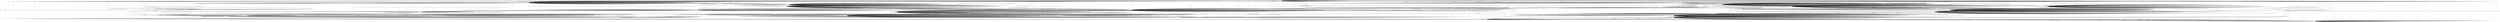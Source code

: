 digraph {
2 [color="red"]
0
1
3
4
5
6
7
8
9
10
11
12
13
14
15
16
17
18
19
20
21
22
23
24
25
26
27
28
29
2 -> 2 [label="000---0-- / 0000------"]
2 -> 2 [label="000---1-- / 0000------"]
2 -> 2 [label="001---0-- / 0000------"]
2 -> 2 [label="001---1-- / 0000------"]
2 -> 2 [label="010---0-- / 0000------"]
2 -> 2 [label="010---1-- / 0000------"]
2 -> 2 [label="011---0-- / 0000------"]
2 -> 2 [label="011---1-- / 0000------"]
2 -> 2 [label="1-0000000 / 0000------"]
2 -> 2 [label="1-0000010 / 0000------"]
2 -> 2 [label="1-0000011 / 0000------"]
2 -> 2 [label="1-0000100 / 0000------"]
2 -> 2 [label="1-0000110 / 0000------"]
2 -> 2 [label="1-0000111 / 0000------"]
2 -> 28 [label="1-0001000 / 1010100110"]
2 -> 28 [label="1-0001010 / 1010100110"]
2 -> 28 [label="1-0001011 / 1010100110"]
2 -> 28 [label="1-0001100 / 1010100110"]
2 -> 28 [label="1-0001110 / 1010100110"]
2 -> 28 [label="1-0001111 / 1010100110"]
2 -> 4 [label="1-0010000 / 1000----10"]
2 -> 4 [label="1-0010001 / 1000----10"]
2 -> 4 [label="1-0010010 / 1000----10"]
2 -> 4 [label="1-0010011 / 1000----10"]
2 -> 4 [label="1-0010100 / 1000----10"]
2 -> 4 [label="1-0010101 / 1000----10"]
2 -> 4 [label="1-0010110 / 1000----10"]
2 -> 4 [label="1-0010111 / 1000----10"]
2 -> 4 [label="1-0011000 / 1000----11"]
2 -> 4 [label="1-0011001 / 1000----11"]
2 -> 4 [label="1-0011010 / 1000----11"]
2 -> 4 [label="1-0011011 / 1000----11"]
2 -> 4 [label="1-0011100 / 1000----11"]
2 -> 4 [label="1-0011101 / 1000----11"]
2 -> 4 [label="1-0011110 / 1000----11"]
2 -> 4 [label="1-0011111 / 1000----11"]
2 -> 4 [label="1-010-000 / 1000----01"]
2 -> 4 [label="1-010-001 / 1000----01"]
2 -> 4 [label="1-010-010 / 1000----01"]
2 -> 4 [label="1-010-011 / 1000----01"]
2 -> 4 [label="1-010-100 / 1000----01"]
2 -> 4 [label="1-010-101 / 1000----01"]
2 -> 4 [label="1-010-110 / 1000----01"]
2 -> 4 [label="1-010-111 / 1000----01"]
2 -> 1 [label="1-1000000 / 0000------"]
2 -> 1 [label="1-1000010 / 0000------"]
2 -> 1 [label="1-1000011 / 0000------"]
2 -> 1 [label="1-1000100 / 0000------"]
2 -> 1 [label="1-1000110 / 0000------"]
2 -> 1 [label="1-1000111 / 0000------"]
2 -> 1 [label="1-1001000 / 0000------"]
2 -> 1 [label="1-1001010 / 0000------"]
2 -> 1 [label="1-1001011 / 0000------"]
2 -> 1 [label="1-1001100 / 0000------"]
2 -> 1 [label="1-1001110 / 0000------"]
2 -> 1 [label="1-1001111 / 0000------"]
2 -> 1 [label="1-1010000 / 0000------"]
2 -> 1 [label="1-1010001 / 0000------"]
2 -> 1 [label="1-1010010 / 0000------"]
2 -> 1 [label="1-1010011 / 0000------"]
2 -> 1 [label="1-1010100 / 0000------"]
2 -> 1 [label="1-1010101 / 0000------"]
2 -> 1 [label="1-1010110 / 0000------"]
2 -> 1 [label="1-1010111 / 0000------"]
2 -> 1 [label="1-1011000 / 0000------"]
2 -> 1 [label="1-1011001 / 0000------"]
2 -> 1 [label="1-1011010 / 0000------"]
2 -> 1 [label="1-1011011 / 0000------"]
2 -> 1 [label="1-1011100 / 0000------"]
2 -> 1 [label="1-1011101 / 0000------"]
2 -> 1 [label="1-1011110 / 0000------"]
2 -> 1 [label="1-1011111 / 0000------"]
2 -> 1 [label="1-110-000 / 0000------"]
2 -> 1 [label="1-110-001 / 0000------"]
2 -> 1 [label="1-110-010 / 0000------"]
2 -> 1 [label="1-110-011 / 0000------"]
2 -> 1 [label="1-110-100 / 0000------"]
2 -> 1 [label="1-110-101 / 0000------"]
2 -> 1 [label="1-110-110 / 0000------"]
2 -> 1 [label="1-110-111 / 0000------"]
2 -> 2 [label="10011-0-- / 0000------"]
2 -> 2 [label="10011-1-- / 0000------"]
2 -> 2 [label="10111-0-- / 0000------"]
2 -> 2 [label="10111-1-- / 0000------"]
2 -> 2 [label="11011-0-- / 0000------"]
2 -> 2 [label="11011-1-- / 0000------"]
2 -> 2 [label="11111-0-- / 0000------"]
2 -> 2 [label="11111-1-- / 0000------"]
0 -> 2 [label="000---0-- / 0000------"]
0 -> 2 [label="000---1-- / 0000------"]
0 -> 2 [label="001---0-- / 0000------"]
0 -> 2 [label="001---1-- / 0000------"]
0 -> 2 [label="010---0-- / 0000------"]
0 -> 2 [label="010---1-- / 0000------"]
0 -> 2 [label="011---0-- / 0000------"]
0 -> 2 [label="011---1-- / 0000------"]
0 -> 0 [label="1-0000000 / 0000------"]
0 -> 0 [label="1-0000010 / 0000------"]
0 -> 0 [label="1-0000011 / 0000------"]
0 -> 0 [label="1-0000100 / 0000------"]
0 -> 0 [label="1-0000110 / 0000------"]
0 -> 0 [label="1-0000111 / 0000------"]
0 -> 5 [label="1-0001000 / 0000----01"]
0 -> 5 [label="1-0001010 / 0000----01"]
0 -> 5 [label="1-0001011 / 0000----01"]
0 -> 5 [label="1-0001100 / 0000----01"]
0 -> 5 [label="1-0001110 / 0000----01"]
0 -> 5 [label="1-0001111 / 0000----01"]
0 -> 0 [label="1-0010000 / 0000------"]
0 -> 0 [label="1-0010001 / 0000------"]
0 -> 0 [label="1-0010010 / 0000------"]
0 -> 0 [label="1-0010011 / 0000------"]
0 -> 0 [label="1-0010100 / 0000------"]
0 -> 0 [label="1-0010101 / 0000------"]
0 -> 0 [label="1-0010110 / 0000------"]
0 -> 0 [label="1-0010111 / 0000------"]
0 -> 0 [label="1-0011000 / 0000------"]
0 -> 0 [label="1-0011001 / 0000------"]
0 -> 0 [label="1-0011010 / 0000------"]
0 -> 0 [label="1-0011011 / 0000------"]
0 -> 0 [label="1-0011100 / 0000------"]
0 -> 0 [label="1-0011101 / 0000------"]
0 -> 0 [label="1-0011110 / 0000------"]
0 -> 0 [label="1-0011111 / 0000------"]
0 -> 5 [label="1-010-000 / 0000----01"]
0 -> 5 [label="1-010-001 / 0000----01"]
0 -> 5 [label="1-010-010 / 0000----01"]
0 -> 5 [label="1-010-011 / 0000----01"]
0 -> 5 [label="1-010-100 / 0000----01"]
0 -> 5 [label="1-010-101 / 0000----01"]
0 -> 5 [label="1-010-110 / 0000----01"]
0 -> 5 [label="1-010-111 / 0000----01"]
0 -> 0 [label="1-1000000 / 0000------"]
0 -> 0 [label="1-1000010 / 0000------"]
0 -> 0 [label="1-1000011 / 0000------"]
0 -> 0 [label="1-1000100 / 0000------"]
0 -> 0 [label="1-1000110 / 0000------"]
0 -> 0 [label="1-1000111 / 0000------"]
0 -> 5 [label="1-1001000 / 0000----01"]
0 -> 5 [label="1-1001010 / 0000----01"]
0 -> 5 [label="1-1001011 / 0000----01"]
0 -> 5 [label="1-1001100 / 0000----01"]
0 -> 5 [label="1-1001110 / 0000----01"]
0 -> 5 [label="1-1001111 / 0000----01"]
0 -> 0 [label="1-1010000 / 0000------"]
0 -> 0 [label="1-1010001 / 0000------"]
0 -> 0 [label="1-1010010 / 0000------"]
0 -> 0 [label="1-1010011 / 0000------"]
0 -> 0 [label="1-1010100 / 0000------"]
0 -> 0 [label="1-1010101 / 0000------"]
0 -> 0 [label="1-1010110 / 0000------"]
0 -> 0 [label="1-1010111 / 0000------"]
0 -> 0 [label="1-1011000 / 0000------"]
0 -> 0 [label="1-1011001 / 0000------"]
0 -> 0 [label="1-1011010 / 0000------"]
0 -> 0 [label="1-1011011 / 0000------"]
0 -> 0 [label="1-1011100 / 0000------"]
0 -> 0 [label="1-1011101 / 0000------"]
0 -> 0 [label="1-1011110 / 0000------"]
0 -> 0 [label="1-1011111 / 0000------"]
0 -> 5 [label="1-110-000 / 0000----01"]
0 -> 5 [label="1-110-001 / 0000----01"]
0 -> 5 [label="1-110-010 / 0000----01"]
0 -> 5 [label="1-110-011 / 0000----01"]
0 -> 5 [label="1-110-100 / 0000----01"]
0 -> 5 [label="1-110-101 / 0000----01"]
0 -> 5 [label="1-110-110 / 0000----01"]
0 -> 5 [label="1-110-111 / 0000----01"]
0 -> 2 [label="10011-0-- / 0000------"]
0 -> 2 [label="10011-1-- / 0000------"]
0 -> 2 [label="10111-0-- / 0000------"]
0 -> 2 [label="10111-1-- / 0000------"]
0 -> 2 [label="11011-0-- / 0000------"]
0 -> 2 [label="11011-1-- / 0000------"]
0 -> 2 [label="11111-0-- / 0000------"]
0 -> 2 [label="11111-1-- / 0000------"]
1 -> 2 [label="000---0-- / 0000------"]
1 -> 2 [label="000---1-- / 0000------"]
1 -> 2 [label="001---0-- / 0000------"]
1 -> 2 [label="001---1-- / 0000------"]
1 -> 2 [label="010---0-- / 0000------"]
1 -> 2 [label="010---1-- / 0000------"]
1 -> 2 [label="011---0-- / 0000------"]
1 -> 2 [label="011---1-- / 0000------"]
1 -> 1 [label="1-0000000 / 0000------"]
1 -> 1 [label="1-0000010 / 0000------"]
1 -> 1 [label="1-0000011 / 0000------"]
1 -> 1 [label="1-0000100 / 0000------"]
1 -> 1 [label="1-0000110 / 0000------"]
1 -> 1 [label="1-0000111 / 0000------"]
1 -> 4 [label="1-0001000 / 1000----01"]
1 -> 4 [label="1-0001010 / 1000----01"]
1 -> 4 [label="1-0001011 / 1000----01"]
1 -> 4 [label="1-0001100 / 1000----01"]
1 -> 4 [label="1-0001110 / 1000----01"]
1 -> 4 [label="1-0001111 / 1000----01"]
1 -> 0 [label="1-0010000 / 0000------"]
1 -> 0 [label="1-0010001 / 0000------"]
1 -> 0 [label="1-0010010 / 0000------"]
1 -> 0 [label="1-0010011 / 0000------"]
1 -> 0 [label="1-0010100 / 0000------"]
1 -> 0 [label="1-0010101 / 0000------"]
1 -> 0 [label="1-0010110 / 0000------"]
1 -> 0 [label="1-0010111 / 0000------"]
1 -> 1 [label="1-0011000 / 0000------"]
1 -> 1 [label="1-0011001 / 0000------"]
1 -> 1 [label="1-0011010 / 0000------"]
1 -> 1 [label="1-0011011 / 0000------"]
1 -> 1 [label="1-0011100 / 0000------"]
1 -> 1 [label="1-0011101 / 0000------"]
1 -> 1 [label="1-0011110 / 0000------"]
1 -> 1 [label="1-0011111 / 0000------"]
1 -> 1 [label="1-010-000 / 0000------"]
1 -> 1 [label="1-010-001 / 0000------"]
1 -> 1 [label="1-010-010 / 0000------"]
1 -> 1 [label="1-010-011 / 0000------"]
1 -> 1 [label="1-010-100 / 0000------"]
1 -> 1 [label="1-010-101 / 0000------"]
1 -> 1 [label="1-010-110 / 0000------"]
1 -> 1 [label="1-010-111 / 0000------"]
1 -> 1 [label="1-1000000 / 0000------"]
1 -> 1 [label="1-1000010 / 0000------"]
1 -> 1 [label="1-1000011 / 0000------"]
1 -> 1 [label="1-1000100 / 0000------"]
1 -> 1 [label="1-1000110 / 0000------"]
1 -> 1 [label="1-1000111 / 0000------"]
1 -> 1 [label="1-1001000 / ----------"]
1 -> 1 [label="1-1001010 / ----------"]
1 -> 1 [label="1-1001011 / ----------"]
1 -> 1 [label="1-1001100 / ----------"]
1 -> 1 [label="1-1001110 / ----------"]
1 -> 1 [label="1-1001111 / ----------"]
1 -> 0 [label="1-1010000 / 0000------"]
1 -> 0 [label="1-1010001 / 0000------"]
1 -> 0 [label="1-1010010 / 0000------"]
1 -> 0 [label="1-1010011 / 0000------"]
1 -> 0 [label="1-1010100 / 0000------"]
1 -> 0 [label="1-1010101 / 0000------"]
1 -> 0 [label="1-1010110 / 0000------"]
1 -> 0 [label="1-1010111 / 0000------"]
1 -> 1 [label="1-1011000 / 0000------"]
1 -> 1 [label="1-1011001 / 0000------"]
1 -> 1 [label="1-1011010 / 0000------"]
1 -> 1 [label="1-1011011 / 0000------"]
1 -> 1 [label="1-1011100 / 0000------"]
1 -> 1 [label="1-1011101 / 0000------"]
1 -> 1 [label="1-1011110 / 0000------"]
1 -> 1 [label="1-1011111 / 0000------"]
1 -> 1 [label="1-110-000 / 0000------"]
1 -> 1 [label="1-110-001 / 0000------"]
1 -> 1 [label="1-110-010 / 0000------"]
1 -> 1 [label="1-110-011 / 0000------"]
1 -> 1 [label="1-110-100 / 0000------"]
1 -> 1 [label="1-110-101 / 0000------"]
1 -> 1 [label="1-110-110 / 0000------"]
1 -> 1 [label="1-110-111 / 0000------"]
1 -> 2 [label="10011-0-- / 0000------"]
1 -> 2 [label="10011-1-- / 0000------"]
1 -> 2 [label="10111-0-- / 0000------"]
1 -> 2 [label="10111-1-- / 0000------"]
1 -> 2 [label="11011-0-- / 0000------"]
1 -> 2 [label="11011-1-- / 0000------"]
1 -> 2 [label="11111-0-- / 0000------"]
1 -> 2 [label="11111-1-- / 0000------"]
3 -> 2 [label="000---0-- / 0000------"]
3 -> 2 [label="000---1-- / 0000------"]
3 -> 2 [label="001---0-- / 0000------"]
3 -> 2 [label="001---1-- / 0000------"]
3 -> 2 [label="010---0-- / 0000------"]
3 -> 2 [label="010---1-- / 0000------"]
3 -> 2 [label="011---0-- / 0000------"]
3 -> 2 [label="011---1-- / 0000------"]
3 -> 3 [label="1-0000000 / 0000----00"]
3 -> 2 [label="1-0000010 / 0000------"]
3 -> 2 [label="1-0000011 / 0000------"]
3 -> 3 [label="1-0000100 / 0000----00"]
3 -> 2 [label="1-0000110 / 0000------"]
3 -> 2 [label="1-0000111 / 0000------"]
3 -> 3 [label="1-0001000 / 0000----00"]
3 -> 2 [label="1-0001010 / 0000------"]
3 -> 2 [label="1-0001011 / 0000------"]
3 -> 3 [label="1-0001100 / 0000----00"]
3 -> 2 [label="1-0001110 / 0000------"]
3 -> 2 [label="1-0001111 / 0000------"]
3 -> 4 [label="1-0010000 / 0100----00"]
3 -> 4 [label="1-0010001 / 0100----00"]
3 -> 2 [label="1-0010010 / 0000------"]
3 -> 2 [label="1-0010011 / 0000------"]
3 -> 4 [label="1-0010100 / 0100----00"]
3 -> 4 [label="1-0010101 / 0100----00"]
3 -> 2 [label="1-0010110 / 0000------"]
3 -> 2 [label="1-0010111 / 0000------"]
3 -> 3 [label="1-0011000 / 0000----00"]
3 -> 3 [label="1-0011001 / 0000----00"]
3 -> 2 [label="1-0011010 / 0000------"]
3 -> 2 [label="1-0011011 / 0000------"]
3 -> 3 [label="1-0011100 / 0000----00"]
3 -> 3 [label="1-0011101 / 0000----00"]
3 -> 2 [label="1-0011110 / 0000------"]
3 -> 2 [label="1-0011111 / 0000------"]
3 -> 3 [label="1-010-000 / 0000----00"]
3 -> 3 [label="1-010-001 / 0000----00"]
3 -> 2 [label="1-010-010 / 0000------"]
3 -> 2 [label="1-010-011 / 0000------"]
3 -> 3 [label="1-010-100 / 0000----00"]
3 -> 3 [label="1-010-101 / 0000----00"]
3 -> 2 [label="1-010-110 / 0000------"]
3 -> 2 [label="1-010-111 / 0000------"]
3 -> 3 [label="1-1000000 / 0000----00"]
3 -> 2 [label="1-1000010 / 0000------"]
3 -> 2 [label="1-1000011 / 0000------"]
3 -> 3 [label="1-1000100 / 0000----00"]
3 -> 2 [label="1-1000110 / 0000------"]
3 -> 2 [label="1-1000111 / 0000------"]
3 -> 3 [label="1-1001000 / 0000----00"]
3 -> 2 [label="1-1001010 / 0000------"]
3 -> 2 [label="1-1001011 / 0000------"]
3 -> 3 [label="1-1001100 / 0000----00"]
3 -> 2 [label="1-1001110 / 0000------"]
3 -> 2 [label="1-1001111 / 0000------"]
3 -> 4 [label="1-1010000 / 0100----00"]
3 -> 4 [label="1-1010001 / 0100----00"]
3 -> 2 [label="1-1010010 / 0000------"]
3 -> 2 [label="1-1010011 / 0000------"]
3 -> 4 [label="1-1010100 / 0100----00"]
3 -> 4 [label="1-1010101 / 0100----00"]
3 -> 2 [label="1-1010110 / 0000------"]
3 -> 2 [label="1-1010111 / 0000------"]
3 -> 3 [label="1-1011000 / 0000----00"]
3 -> 3 [label="1-1011001 / 0000----00"]
3 -> 2 [label="1-1011010 / 0000------"]
3 -> 2 [label="1-1011011 / 0000------"]
3 -> 3 [label="1-1011100 / 0000----00"]
3 -> 3 [label="1-1011101 / 0000----00"]
3 -> 2 [label="1-1011110 / 0000------"]
3 -> 2 [label="1-1011111 / 0000------"]
3 -> 3 [label="1-110-000 / 0000----00"]
3 -> 3 [label="1-110-001 / 0000----00"]
3 -> 2 [label="1-110-010 / 0000------"]
3 -> 2 [label="1-110-011 / 0000------"]
3 -> 3 [label="1-110-100 / 0000----00"]
3 -> 3 [label="1-110-101 / 0000----00"]
3 -> 2 [label="1-110-110 / 0000------"]
3 -> 2 [label="1-110-111 / 0000------"]
3 -> 2 [label="10011-0-- / 0000------"]
3 -> 2 [label="10011-1-- / 0000------"]
3 -> 2 [label="10111-0-- / 0000------"]
3 -> 2 [label="10111-1-- / 0000------"]
3 -> 2 [label="11011-0-- / 0000------"]
3 -> 2 [label="11011-1-- / 0000------"]
3 -> 2 [label="11111-0-- / 0000------"]
3 -> 2 [label="11111-1-- / 0000------"]
4 -> 2 [label="000---0-- / 0000------"]
4 -> 2 [label="000---1-- / 0000------"]
4 -> 2 [label="001---0-- / 0000------"]
4 -> 2 [label="001---1-- / 0000------"]
4 -> 2 [label="010---0-- / 0000------"]
4 -> 2 [label="010---1-- / 0000------"]
4 -> 2 [label="011---0-- / 0000------"]
4 -> 2 [label="011---1-- / 0000------"]
4 -> 4 [label="1-0000000 / 0000----00"]
4 -> 2 [label="1-0000010 / 0000------"]
4 -> 3 [label="1-0000011 / 0000----00"]
4 -> 4 [label="1-0000100 / 0000----00"]
4 -> 2 [label="1-0000110 / 0000------"]
4 -> 3 [label="1-0000111 / 0000----00"]
4 -> 4 [label="1-0001000 / 0000----00"]
4 -> 2 [label="1-0001010 / 0000------"]
4 -> 3 [label="1-0001011 / 0000----00"]
4 -> 4 [label="1-0001100 / 0000----00"]
4 -> 2 [label="1-0001110 / 0000------"]
4 -> 3 [label="1-0001111 / 0000----00"]
4 -> 4 [label="1-0010000 / 0000----00"]
4 -> 3 [label="1-0010001 / 0000----00"]
4 -> 2 [label="1-0010010 / 0000------"]
4 -> 3 [label="1-0010011 / 0000----00"]
4 -> 4 [label="1-0010100 / 0000----00"]
4 -> 3 [label="1-0010101 / 0000----00"]
4 -> 2 [label="1-0010110 / 0000------"]
4 -> 3 [label="1-0010111 / 0000----00"]
4 -> 4 [label="1-0011000 / 0000----00"]
4 -> 3 [label="1-0011001 / 0000----00"]
4 -> 2 [label="1-0011010 / 0000------"]
4 -> 3 [label="1-0011011 / 0000----00"]
4 -> 4 [label="1-0011100 / 0000----00"]
4 -> 3 [label="1-0011101 / 0000----00"]
4 -> 2 [label="1-0011110 / 0000------"]
4 -> 3 [label="1-0011111 / 0000----00"]
4 -> 4 [label="1-010-000 / 0000----00"]
4 -> 3 [label="1-010-001 / 0000----00"]
4 -> 2 [label="1-010-010 / 0000------"]
4 -> 3 [label="1-010-011 / 0000----00"]
4 -> 4 [label="1-010-100 / 0000----00"]
4 -> 3 [label="1-010-101 / 0000----00"]
4 -> 2 [label="1-010-110 / 0000------"]
4 -> 3 [label="1-010-111 / 0000----00"]
4 -> 4 [label="1-1000000 / 0000----00"]
4 -> 2 [label="1-1000010 / 0000------"]
4 -> 3 [label="1-1000011 / 0000----00"]
4 -> 4 [label="1-1000100 / 0000----00"]
4 -> 2 [label="1-1000110 / 0000------"]
4 -> 3 [label="1-1000111 / 0000----00"]
4 -> 4 [label="1-1001000 / 0000----00"]
4 -> 2 [label="1-1001010 / 0000------"]
4 -> 3 [label="1-1001011 / 0000----00"]
4 -> 4 [label="1-1001100 / 0000----00"]
4 -> 2 [label="1-1001110 / 0000------"]
4 -> 3 [label="1-1001111 / 0000----00"]
4 -> 4 [label="1-1010000 / 0000----00"]
4 -> 3 [label="1-1010001 / 0000----00"]
4 -> 2 [label="1-1010010 / 0000------"]
4 -> 3 [label="1-1010011 / 0000----00"]
4 -> 4 [label="1-1010100 / 0000----00"]
4 -> 3 [label="1-1010101 / 0000----00"]
4 -> 2 [label="1-1010110 / 0000------"]
4 -> 3 [label="1-1010111 / 0000----00"]
4 -> 4 [label="1-1011000 / 0000----00"]
4 -> 3 [label="1-1011001 / 0000----00"]
4 -> 2 [label="1-1011010 / 0000------"]
4 -> 3 [label="1-1011011 / 0000----00"]
4 -> 4 [label="1-1011100 / 0000----00"]
4 -> 3 [label="1-1011101 / 0000----00"]
4 -> 2 [label="1-1011110 / 0000------"]
4 -> 3 [label="1-1011111 / 0000----00"]
4 -> 4 [label="1-110-000 / 0000----00"]
4 -> 3 [label="1-110-001 / 0000----00"]
4 -> 2 [label="1-110-010 / 0000------"]
4 -> 3 [label="1-110-011 / 0000----00"]
4 -> 4 [label="1-110-100 / 0000----00"]
4 -> 3 [label="1-110-101 / 0000----00"]
4 -> 2 [label="1-110-110 / 0000------"]
4 -> 3 [label="1-110-111 / 0000----00"]
4 -> 2 [label="10011-0-- / 0000------"]
4 -> 2 [label="10011-1-- / 0000------"]
4 -> 2 [label="10111-0-- / 0000------"]
4 -> 2 [label="10111-1-- / 0000------"]
4 -> 2 [label="11011-0-- / 0000------"]
4 -> 2 [label="11011-1-- / 0000------"]
4 -> 2 [label="11111-0-- / 0000------"]
4 -> 2 [label="11111-1-- / 0000------"]
5 -> 2 [label="000---0-- / 0000------"]
5 -> 2 [label="000---1-- / 0000------"]
5 -> 2 [label="001---0-- / 0000------"]
5 -> 2 [label="001---1-- / 0000------"]
5 -> 2 [label="010---0-- / 0000------"]
5 -> 2 [label="010---1-- / 0000------"]
5 -> 2 [label="011---0-- / 0000------"]
5 -> 2 [label="011---1-- / 0000------"]
5 -> 5 [label="1-0000000 / 0000----00"]
5 -> 5 [label="1-0000010 / 0000----00"]
5 -> 5 [label="1-0000011 / 0000----00"]
5 -> 5 [label="1-0000100 / 0000----00"]
5 -> 5 [label="1-0000110 / 0000----00"]
5 -> 5 [label="1-0000111 / 0000----00"]
5 -> 18 [label="1-0001000 / 0010100100"]
5 -> 18 [label="1-0001010 / 0010100100"]
5 -> 18 [label="1-0001011 / 0010100100"]
5 -> 18 [label="1-0001100 / 0010100100"]
5 -> 18 [label="1-0001110 / 0010100100"]
5 -> 18 [label="1-0001111 / 0010100100"]
5 -> 5 [label="1-0010000 / 0000----00"]
5 -> 5 [label="1-0010001 / 0000----00"]
5 -> 5 [label="1-0010010 / 0000----00"]
5 -> 5 [label="1-0010011 / 0000----00"]
5 -> 5 [label="1-0010100 / 0000----00"]
5 -> 5 [label="1-0010101 / 0000----00"]
5 -> 5 [label="1-0010110 / 0000----00"]
5 -> 5 [label="1-0010111 / 0000----00"]
5 -> 5 [label="1-0011000 / 0000----00"]
5 -> 5 [label="1-0011001 / 0000----00"]
5 -> 5 [label="1-0011010 / 0000----00"]
5 -> 5 [label="1-0011011 / 0000----00"]
5 -> 5 [label="1-0011100 / 0000----00"]
5 -> 5 [label="1-0011101 / 0000----00"]
5 -> 5 [label="1-0011110 / 0000----00"]
5 -> 5 [label="1-0011111 / 0000----00"]
5 -> 5 [label="1-010-000 / 0000----00"]
5 -> 5 [label="1-010-001 / 0000----00"]
5 -> 5 [label="1-010-010 / 0000----00"]
5 -> 5 [label="1-010-011 / 0000----00"]
5 -> 5 [label="1-010-100 / 0000----00"]
5 -> 5 [label="1-010-101 / 0000----00"]
5 -> 5 [label="1-010-110 / 0000----00"]
5 -> 5 [label="1-010-111 / 0000----00"]
5 -> 5 [label="1-1000000 / 0000----00"]
5 -> 5 [label="1-1000010 / 0000----00"]
5 -> 5 [label="1-1000011 / 0000----00"]
5 -> 5 [label="1-1000100 / 0000----00"]
5 -> 5 [label="1-1000110 / 0000----00"]
5 -> 5 [label="1-1000111 / 0000----00"]
5 -> 18 [label="1-1001000 / 0010100100"]
5 -> 18 [label="1-1001010 / 0010100100"]
5 -> 18 [label="1-1001011 / 0010100100"]
5 -> 18 [label="1-1001100 / 0010100100"]
5 -> 18 [label="1-1001110 / 0010100100"]
5 -> 18 [label="1-1001111 / 0010100100"]
5 -> 5 [label="1-1010000 / 0000----00"]
5 -> 5 [label="1-1010001 / 0000----00"]
5 -> 5 [label="1-1010010 / 0000----00"]
5 -> 5 [label="1-1010011 / 0000----00"]
5 -> 5 [label="1-1010100 / 0000----00"]
5 -> 5 [label="1-1010101 / 0000----00"]
5 -> 5 [label="1-1010110 / 0000----00"]
5 -> 5 [label="1-1010111 / 0000----00"]
5 -> 5 [label="1-1011000 / 0000----00"]
5 -> 5 [label="1-1011001 / 0000----00"]
5 -> 5 [label="1-1011010 / 0000----00"]
5 -> 5 [label="1-1011011 / 0000----00"]
5 -> 5 [label="1-1011100 / 0000----00"]
5 -> 5 [label="1-1011101 / 0000----00"]
5 -> 5 [label="1-1011110 / 0000----00"]
5 -> 5 [label="1-1011111 / 0000----00"]
5 -> 5 [label="1-110-000 / 0000----00"]
5 -> 5 [label="1-110-001 / 0000----00"]
5 -> 5 [label="1-110-010 / 0000----00"]
5 -> 5 [label="1-110-011 / 0000----00"]
5 -> 5 [label="1-110-100 / 0000----00"]
5 -> 5 [label="1-110-101 / 0000----00"]
5 -> 5 [label="1-110-110 / 0000----00"]
5 -> 5 [label="1-110-111 / 0000----00"]
5 -> 2 [label="10011-0-- / 0000------"]
5 -> 2 [label="10011-1-- / 0000------"]
5 -> 2 [label="10111-0-- / 0000------"]
5 -> 2 [label="10111-1-- / 0000------"]
5 -> 2 [label="11011-0-- / 0000------"]
5 -> 2 [label="11011-1-- / 0000------"]
5 -> 2 [label="11111-0-- / 0000------"]
5 -> 2 [label="11111-1-- / 0000------"]
6 -> 2 [label="000---0-- / 0000------"]
6 -> 2 [label="000---1-- / 0000------"]
6 -> 2 [label="001---0-- / 0000------"]
6 -> 2 [label="001---1-- / 0000------"]
6 -> 2 [label="010---0-- / 0000------"]
6 -> 2 [label="010---1-- / 0000------"]
6 -> 2 [label="011---0-- / 0000------"]
6 -> 2 [label="011---1-- / 0000------"]
6 -> 6 [label="1-0000000 / 000000--00"]
6 -> 6 [label="1-0000010 / 000000--00"]
6 -> 6 [label="1-0000011 / 000000--00"]
6 -> 6 [label="1-0000100 / 000000--00"]
6 -> 6 [label="1-0000110 / 000000--00"]
6 -> 6 [label="1-0000111 / 000000--00"]
6 -> 17 [label="1-0001000 / 0010000100"]
6 -> 17 [label="1-0001010 / 0010000100"]
6 -> 17 [label="1-0001011 / 0010000100"]
6 -> 17 [label="1-0001100 / 0010000100"]
6 -> 17 [label="1-0001110 / 0010000100"]
6 -> 17 [label="1-0001111 / 0010000100"]
6 -> 10 [label="1-0010000 / 000000--00"]
6 -> 10 [label="1-0010001 / 000000--00"]
6 -> 10 [label="1-0010010 / 000000--00"]
6 -> 10 [label="1-0010011 / 000000--00"]
6 -> 10 [label="1-0010100 / 000000--00"]
6 -> 10 [label="1-0010101 / 000000--00"]
6 -> 10 [label="1-0010110 / 000000--00"]
6 -> 10 [label="1-0010111 / 000000--00"]
6 -> 6 [label="1-0011000 / 000000--00"]
6 -> 6 [label="1-0011001 / 000000--00"]
6 -> 6 [label="1-0011010 / 000000--00"]
6 -> 6 [label="1-0011011 / 000000--00"]
6 -> 6 [label="1-0011100 / 000000--00"]
6 -> 6 [label="1-0011101 / 000000--00"]
6 -> 6 [label="1-0011110 / 000000--00"]
6 -> 6 [label="1-0011111 / 000000--00"]
6 -> 6 [label="1-010-000 / 000000--00"]
6 -> 6 [label="1-010-001 / 000000--00"]
6 -> 6 [label="1-010-010 / 000000--00"]
6 -> 6 [label="1-010-011 / 000000--00"]
6 -> 6 [label="1-010-100 / 000000--00"]
6 -> 6 [label="1-010-101 / 000000--00"]
6 -> 6 [label="1-010-110 / 000000--00"]
6 -> 6 [label="1-010-111 / 000000--00"]
6 -> 6 [label="1-1000000 / 000000--00"]
6 -> 6 [label="1-1000010 / 000000--00"]
6 -> 6 [label="1-1000011 / 000000--00"]
6 -> 6 [label="1-1000100 / 000000--00"]
6 -> 6 [label="1-1000110 / 000000--00"]
6 -> 6 [label="1-1000111 / 000000--00"]
6 -> 17 [label="1-1001000 / 0010000100"]
6 -> 17 [label="1-1001010 / 0010000100"]
6 -> 17 [label="1-1001011 / 0010000100"]
6 -> 17 [label="1-1001100 / 0010000100"]
6 -> 17 [label="1-1001110 / 0010000100"]
6 -> 17 [label="1-1001111 / 0010000100"]
6 -> 10 [label="1-1010000 / 000000--00"]
6 -> 10 [label="1-1010001 / 000000--00"]
6 -> 10 [label="1-1010010 / 000000--00"]
6 -> 10 [label="1-1010011 / 000000--00"]
6 -> 10 [label="1-1010100 / 000000--00"]
6 -> 10 [label="1-1010101 / 000000--00"]
6 -> 10 [label="1-1010110 / 000000--00"]
6 -> 10 [label="1-1010111 / 000000--00"]
6 -> 6 [label="1-1011000 / 000000--00"]
6 -> 6 [label="1-1011001 / 000000--00"]
6 -> 6 [label="1-1011010 / 000000--00"]
6 -> 6 [label="1-1011011 / 000000--00"]
6 -> 6 [label="1-1011100 / 000000--00"]
6 -> 6 [label="1-1011101 / 000000--00"]
6 -> 6 [label="1-1011110 / 000000--00"]
6 -> 6 [label="1-1011111 / 000000--00"]
6 -> 6 [label="1-110-000 / 000000--00"]
6 -> 6 [label="1-110-001 / 000000--00"]
6 -> 6 [label="1-110-010 / 000000--00"]
6 -> 6 [label="1-110-011 / 000000--00"]
6 -> 6 [label="1-110-100 / 000000--00"]
6 -> 6 [label="1-110-101 / 000000--00"]
6 -> 6 [label="1-110-110 / 000000--00"]
6 -> 6 [label="1-110-111 / 000000--00"]
6 -> 6 [label="10011-0-- / 000000--00"]
6 -> 6 [label="10011-1-- / 000000--00"]
6 -> 6 [label="10111-0-- / 000000--00"]
6 -> 6 [label="10111-1-- / 000000--00"]
6 -> 6 [label="11011-0-- / 000000--00"]
6 -> 6 [label="11011-1-- / 000000--00"]
6 -> 6 [label="11111-0-- / 000000--00"]
6 -> 6 [label="11111-1-- / 000000--00"]
7 -> 2 [label="000---0-- / 0000------"]
7 -> 2 [label="000---1-- / 0000------"]
7 -> 2 [label="001---0-- / 0000------"]
7 -> 2 [label="001---1-- / 0000------"]
7 -> 2 [label="010---0-- / 0000------"]
7 -> 2 [label="010---1-- / 0000------"]
7 -> 2 [label="011---0-- / 0000------"]
7 -> 2 [label="011---1-- / 0000------"]
7 -> 7 [label="1-0000000 / 000000--00"]
7 -> 7 [label="1-0000010 / 000000--00"]
7 -> 7 [label="1-0000011 / 000000--00"]
7 -> 7 [label="1-0000100 / 000000--00"]
7 -> 7 [label="1-0000110 / 000000--00"]
7 -> 7 [label="1-0000111 / 000000--00"]
7 -> 19 [label="1-0001000 / 0010000100"]
7 -> 19 [label="1-0001010 / 0010000100"]
7 -> 19 [label="1-0001011 / 0010000100"]
7 -> 19 [label="1-0001100 / 0010000100"]
7 -> 19 [label="1-0001110 / 0010000100"]
7 -> 19 [label="1-0001111 / 0010000100"]
7 -> 11 [label="1-0010000 / 000000--00"]
7 -> 11 [label="1-0010001 / 000000--00"]
7 -> 11 [label="1-0010010 / 000000--00"]
7 -> 11 [label="1-0010011 / 000000--00"]
7 -> 11 [label="1-0010100 / 000000--00"]
7 -> 11 [label="1-0010101 / 000000--00"]
7 -> 11 [label="1-0010110 / 000000--00"]
7 -> 11 [label="1-0010111 / 000000--00"]
7 -> 4 [label="1-0011000 / 1000----11"]
7 -> 4 [label="1-0011001 / 1000----11"]
7 -> 4 [label="1-0011010 / 1000----11"]
7 -> 4 [label="1-0011011 / 1000----11"]
7 -> 4 [label="1-0011100 / 1000----11"]
7 -> 4 [label="1-0011101 / 1000----11"]
7 -> 4 [label="1-0011110 / 1000----11"]
7 -> 4 [label="1-0011111 / 1000----11"]
7 -> 7 [label="1-010-000 / 000000--00"]
7 -> 7 [label="1-010-001 / 000000--00"]
7 -> 7 [label="1-010-010 / 000000--00"]
7 -> 7 [label="1-010-011 / 000000--00"]
7 -> 7 [label="1-010-100 / 000000--00"]
7 -> 7 [label="1-010-101 / 000000--00"]
7 -> 7 [label="1-010-110 / 000000--00"]
7 -> 7 [label="1-010-111 / 000000--00"]
7 -> 1 [label="1-1000000 / 0000------"]
7 -> 1 [label="1-1000010 / 0000------"]
7 -> 1 [label="1-1000011 / 0000------"]
7 -> 1 [label="1-1000100 / 0000------"]
7 -> 1 [label="1-1000110 / 0000------"]
7 -> 1 [label="1-1000111 / 0000------"]
7 -> 1 [label="1-1001000 / 0000------"]
7 -> 1 [label="1-1001010 / 0000------"]
7 -> 1 [label="1-1001011 / 0000------"]
7 -> 1 [label="1-1001100 / 0000------"]
7 -> 1 [label="1-1001110 / 0000------"]
7 -> 1 [label="1-1001111 / 0000------"]
7 -> 1 [label="1-1010000 / 0000------"]
7 -> 1 [label="1-1010001 / 0000------"]
7 -> 1 [label="1-1010010 / 0000------"]
7 -> 1 [label="1-1010011 / 0000------"]
7 -> 1 [label="1-1010100 / 0000------"]
7 -> 1 [label="1-1010101 / 0000------"]
7 -> 1 [label="1-1010110 / 0000------"]
7 -> 1 [label="1-1010111 / 0000------"]
7 -> 1 [label="1-1011000 / 0000------"]
7 -> 1 [label="1-1011001 / 0000------"]
7 -> 1 [label="1-1011010 / 0000------"]
7 -> 1 [label="1-1011011 / 0000------"]
7 -> 1 [label="1-1011100 / 0000------"]
7 -> 1 [label="1-1011101 / 0000------"]
7 -> 1 [label="1-1011110 / 0000------"]
7 -> 1 [label="1-1011111 / 0000------"]
7 -> 1 [label="1-110-000 / 0000------"]
7 -> 1 [label="1-110-001 / 0000------"]
7 -> 1 [label="1-110-010 / 0000------"]
7 -> 1 [label="1-110-011 / 0000------"]
7 -> 1 [label="1-110-100 / 0000------"]
7 -> 1 [label="1-110-101 / 0000------"]
7 -> 1 [label="1-110-110 / 0000------"]
7 -> 1 [label="1-110-111 / 0000------"]
7 -> 2 [label="10011-0-- / 0000------"]
7 -> 2 [label="10011-1-- / 0000------"]
7 -> 1 [label="10111-0-- / 0000------"]
7 -> 1 [label="10111-1-- / 0000------"]
7 -> 2 [label="11011-0-- / 0000------"]
7 -> 2 [label="11011-1-- / 0000------"]
7 -> 1 [label="11111-0-- / 0000------"]
7 -> 1 [label="11111-1-- / 0000------"]
8 -> 2 [label="000---0-- / 0000------"]
8 -> 2 [label="000---1-- / 0000------"]
8 -> 2 [label="001---0-- / 0000------"]
8 -> 2 [label="001---1-- / 0000------"]
8 -> 2 [label="010---0-- / 0000------"]
8 -> 2 [label="010---1-- / 0000------"]
8 -> 2 [label="011---0-- / 0000------"]
8 -> 2 [label="011---1-- / 0000------"]
8 -> 8 [label="1-0000000 / 000000--00"]
8 -> 8 [label="1-0000010 / 000000--00"]
8 -> 8 [label="1-0000011 / 000000--00"]
8 -> 8 [label="1-0000100 / 000000--00"]
8 -> 8 [label="1-0000110 / 000000--00"]
8 -> 8 [label="1-0000111 / 000000--00"]
8 -> 17 [label="1-0001000 / 0010000100"]
8 -> 17 [label="1-0001010 / 0010000100"]
8 -> 17 [label="1-0001011 / 0010000100"]
8 -> 17 [label="1-0001100 / 0010000100"]
8 -> 17 [label="1-0001110 / 0010000100"]
8 -> 17 [label="1-0001111 / 0010000100"]
8 -> 20 [label="1-0010000 / 0010001000"]
8 -> 20 [label="1-0010001 / 0010001000"]
8 -> 20 [label="1-0010010 / 0010001000"]
8 -> 20 [label="1-0010011 / 0010001000"]
8 -> 20 [label="1-0010100 / 0010001000"]
8 -> 20 [label="1-0010101 / 0010001000"]
8 -> 20 [label="1-0010110 / 0010001000"]
8 -> 20 [label="1-0010111 / 0010001000"]
8 -> 8 [label="1-0011000 / 000000--00"]
8 -> 8 [label="1-0011001 / 000000--00"]
8 -> 8 [label="1-0011010 / 000000--00"]
8 -> 8 [label="1-0011011 / 000000--00"]
8 -> 8 [label="1-0011100 / 000000--00"]
8 -> 8 [label="1-0011101 / 000000--00"]
8 -> 8 [label="1-0011110 / 000000--00"]
8 -> 8 [label="1-0011111 / 000000--00"]
8 -> 8 [label="1-010-000 / 000000--00"]
8 -> 8 [label="1-010-001 / 000000--00"]
8 -> 8 [label="1-010-010 / 000000--00"]
8 -> 8 [label="1-010-011 / 000000--00"]
8 -> 8 [label="1-010-100 / 000000--00"]
8 -> 8 [label="1-010-101 / 000000--00"]
8 -> 8 [label="1-010-110 / 000000--00"]
8 -> 8 [label="1-010-111 / 000000--00"]
8 -> 8 [label="1-1000000 / 000000--00"]
8 -> 8 [label="1-1000010 / 000000--00"]
8 -> 8 [label="1-1000011 / 000000--00"]
8 -> 8 [label="1-1000100 / 000000--00"]
8 -> 8 [label="1-1000110 / 000000--00"]
8 -> 8 [label="1-1000111 / 000000--00"]
8 -> 17 [label="1-1001000 / 0010000100"]
8 -> 17 [label="1-1001010 / 0010000100"]
8 -> 17 [label="1-1001011 / 0010000100"]
8 -> 17 [label="1-1001100 / 0010000100"]
8 -> 17 [label="1-1001110 / 0010000100"]
8 -> 17 [label="1-1001111 / 0010000100"]
8 -> 20 [label="1-1010000 / 0010001000"]
8 -> 20 [label="1-1010001 / 0010001000"]
8 -> 20 [label="1-1010010 / 0010001000"]
8 -> 20 [label="1-1010011 / 0010001000"]
8 -> 20 [label="1-1010100 / 0010001000"]
8 -> 20 [label="1-1010101 / 0010001000"]
8 -> 20 [label="1-1010110 / 0010001000"]
8 -> 20 [label="1-1010111 / 0010001000"]
8 -> 8 [label="1-1011000 / 000000--00"]
8 -> 8 [label="1-1011001 / 000000--00"]
8 -> 8 [label="1-1011010 / 000000--00"]
8 -> 8 [label="1-1011011 / 000000--00"]
8 -> 8 [label="1-1011100 / 000000--00"]
8 -> 8 [label="1-1011101 / 000000--00"]
8 -> 8 [label="1-1011110 / 000000--00"]
8 -> 8 [label="1-1011111 / 000000--00"]
8 -> 8 [label="1-110-000 / 000000--00"]
8 -> 8 [label="1-110-001 / 000000--00"]
8 -> 8 [label="1-110-010 / 000000--00"]
8 -> 8 [label="1-110-011 / 000000--00"]
8 -> 8 [label="1-110-100 / 000000--00"]
8 -> 8 [label="1-110-101 / 000000--00"]
8 -> 8 [label="1-110-110 / 000000--00"]
8 -> 8 [label="1-110-111 / 000000--00"]
8 -> 8 [label="10011-0-- / 000000--00"]
8 -> 8 [label="10011-1-- / 000000--00"]
8 -> 8 [label="10111-0-- / 000000--00"]
8 -> 8 [label="10111-1-- / 000000--00"]
8 -> 8 [label="11011-0-- / 000000--00"]
8 -> 8 [label="11011-1-- / 000000--00"]
8 -> 8 [label="11111-0-- / 000000--00"]
8 -> 8 [label="11111-1-- / 000000--00"]
9 -> 2 [label="000---0-- / 0000------"]
9 -> 2 [label="000---1-- / 0000------"]
9 -> 2 [label="001---0-- / 0000------"]
9 -> 2 [label="001---1-- / 0000------"]
9 -> 2 [label="010---0-- / 0000------"]
9 -> 2 [label="010---1-- / 0000------"]
9 -> 2 [label="011---0-- / 0000------"]
9 -> 2 [label="011---1-- / 0000------"]
9 -> 9 [label="1-0000000 / 000000--00"]
9 -> 9 [label="1-0000010 / 000000--00"]
9 -> 9 [label="1-0000011 / 000000--00"]
9 -> 9 [label="1-0000100 / 000000--00"]
9 -> 9 [label="1-0000110 / 000000--00"]
9 -> 9 [label="1-0000111 / 000000--00"]
9 -> 19 [label="1-0001000 / 0010000100"]
9 -> 19 [label="1-0001010 / 0010000100"]
9 -> 19 [label="1-0001011 / 0010000100"]
9 -> 19 [label="1-0001100 / 0010000100"]
9 -> 19 [label="1-0001110 / 0010000100"]
9 -> 19 [label="1-0001111 / 0010000100"]
9 -> 21 [label="1-0010000 / 0010001000"]
9 -> 21 [label="1-0010001 / 0010001000"]
9 -> 21 [label="1-0010010 / 0010001000"]
9 -> 21 [label="1-0010011 / 0010001000"]
9 -> 21 [label="1-0010100 / 0010001000"]
9 -> 21 [label="1-0010101 / 0010001000"]
9 -> 21 [label="1-0010110 / 0010001000"]
9 -> 21 [label="1-0010111 / 0010001000"]
9 -> 4 [label="1-0011000 / 1000----11"]
9 -> 4 [label="1-0011001 / 1000----11"]
9 -> 4 [label="1-0011010 / 1000----11"]
9 -> 4 [label="1-0011011 / 1000----11"]
9 -> 4 [label="1-0011100 / 1000----11"]
9 -> 4 [label="1-0011101 / 1000----11"]
9 -> 4 [label="1-0011110 / 1000----11"]
9 -> 4 [label="1-0011111 / 1000----11"]
9 -> 9 [label="1-010-000 / 000000--00"]
9 -> 9 [label="1-010-001 / 000000--00"]
9 -> 9 [label="1-010-010 / 000000--00"]
9 -> 9 [label="1-010-011 / 000000--00"]
9 -> 9 [label="1-010-100 / 000000--00"]
9 -> 9 [label="1-010-101 / 000000--00"]
9 -> 9 [label="1-010-110 / 000000--00"]
9 -> 9 [label="1-010-111 / 000000--00"]
9 -> 1 [label="1-1000000 / 0000------"]
9 -> 1 [label="1-1000010 / 0000------"]
9 -> 1 [label="1-1000011 / 0000------"]
9 -> 1 [label="1-1000100 / 0000------"]
9 -> 1 [label="1-1000110 / 0000------"]
9 -> 1 [label="1-1000111 / 0000------"]
9 -> 1 [label="1-1001000 / 0000------"]
9 -> 1 [label="1-1001010 / 0000------"]
9 -> 1 [label="1-1001011 / 0000------"]
9 -> 1 [label="1-1001100 / 0000------"]
9 -> 1 [label="1-1001110 / 0000------"]
9 -> 1 [label="1-1001111 / 0000------"]
9 -> 1 [label="1-1010000 / 0000------"]
9 -> 1 [label="1-1010001 / 0000------"]
9 -> 1 [label="1-1010010 / 0000------"]
9 -> 1 [label="1-1010011 / 0000------"]
9 -> 1 [label="1-1010100 / 0000------"]
9 -> 1 [label="1-1010101 / 0000------"]
9 -> 1 [label="1-1010110 / 0000------"]
9 -> 1 [label="1-1010111 / 0000------"]
9 -> 1 [label="1-1011000 / 0000------"]
9 -> 1 [label="1-1011001 / 0000------"]
9 -> 1 [label="1-1011010 / 0000------"]
9 -> 1 [label="1-1011011 / 0000------"]
9 -> 1 [label="1-1011100 / 0000------"]
9 -> 1 [label="1-1011101 / 0000------"]
9 -> 1 [label="1-1011110 / 0000------"]
9 -> 1 [label="1-1011111 / 0000------"]
9 -> 1 [label="1-110-000 / 0000------"]
9 -> 1 [label="1-110-001 / 0000------"]
9 -> 1 [label="1-110-010 / 0000------"]
9 -> 1 [label="1-110-011 / 0000------"]
9 -> 1 [label="1-110-100 / 0000------"]
9 -> 1 [label="1-110-101 / 0000------"]
9 -> 1 [label="1-110-110 / 0000------"]
9 -> 1 [label="1-110-111 / 0000------"]
9 -> 2 [label="10011-0-- / 0000------"]
9 -> 2 [label="10011-1-- / 0000------"]
9 -> 1 [label="10111-0-- / 0000------"]
9 -> 1 [label="10111-1-- / 0000------"]
9 -> 2 [label="11011-0-- / 0000------"]
9 -> 2 [label="11011-1-- / 0000------"]
9 -> 1 [label="11111-0-- / 0000------"]
9 -> 1 [label="11111-1-- / 0000------"]
10 -> 2 [label="000---0-- / 0000------"]
10 -> 2 [label="000---1-- / 0000------"]
10 -> 2 [label="001---0-- / 0000------"]
10 -> 2 [label="001---1-- / 0000------"]
10 -> 2 [label="010---0-- / 0000------"]
10 -> 2 [label="010---1-- / 0000------"]
10 -> 2 [label="011---0-- / 0000------"]
10 -> 2 [label="011---1-- / 0000------"]
10 -> 10 [label="1-0000000 / 000000--00"]
10 -> 10 [label="1-0000010 / 000000--00"]
10 -> 10 [label="1-0000011 / 000000--00"]
10 -> 10 [label="1-0000100 / 000000--00"]
10 -> 10 [label="1-0000110 / 000000--00"]
10 -> 10 [label="1-0000111 / 000000--00"]
10 -> 22 [label="1-0001000 / 0010001100"]
10 -> 22 [label="1-0001010 / 0010001100"]
10 -> 22 [label="1-0001011 / 0010001100"]
10 -> 22 [label="1-0001100 / 0010001100"]
10 -> 22 [label="1-0001110 / 0010001100"]
10 -> 22 [label="1-0001111 / 0010001100"]
10 -> 20 [label="1-0010000 / 0010001000"]
10 -> 20 [label="1-0010001 / 0010001000"]
10 -> 20 [label="1-0010010 / 0010001000"]
10 -> 20 [label="1-0010011 / 0010001000"]
10 -> 20 [label="1-0010100 / 0010001000"]
10 -> 20 [label="1-0010101 / 0010001000"]
10 -> 20 [label="1-0010110 / 0010001000"]
10 -> 20 [label="1-0010111 / 0010001000"]
10 -> 10 [label="1-0011000 / 000000--00"]
10 -> 10 [label="1-0011001 / 000000--00"]
10 -> 10 [label="1-0011010 / 000000--00"]
10 -> 10 [label="1-0011011 / 000000--00"]
10 -> 10 [label="1-0011100 / 000000--00"]
10 -> 10 [label="1-0011101 / 000000--00"]
10 -> 10 [label="1-0011110 / 000000--00"]
10 -> 10 [label="1-0011111 / 000000--00"]
10 -> 10 [label="1-010-000 / 000000--00"]
10 -> 10 [label="1-010-001 / 000000--00"]
10 -> 10 [label="1-010-010 / 000000--00"]
10 -> 10 [label="1-010-011 / 000000--00"]
10 -> 10 [label="1-010-100 / 000000--00"]
10 -> 10 [label="1-010-101 / 000000--00"]
10 -> 10 [label="1-010-110 / 000000--00"]
10 -> 10 [label="1-010-111 / 000000--00"]
10 -> 10 [label="1-1000000 / 000000--00"]
10 -> 10 [label="1-1000010 / 000000--00"]
10 -> 10 [label="1-1000011 / 000000--00"]
10 -> 10 [label="1-1000100 / 000000--00"]
10 -> 10 [label="1-1000110 / 000000--00"]
10 -> 10 [label="1-1000111 / 000000--00"]
10 -> 22 [label="1-1001000 / 0010001100"]
10 -> 22 [label="1-1001010 / 0010001100"]
10 -> 22 [label="1-1001011 / 0010001100"]
10 -> 22 [label="1-1001100 / 0010001100"]
10 -> 22 [label="1-1001110 / 0010001100"]
10 -> 22 [label="1-1001111 / 0010001100"]
10 -> 20 [label="1-1010000 / 0010001000"]
10 -> 20 [label="1-1010001 / 0010001000"]
10 -> 20 [label="1-1010010 / 0010001000"]
10 -> 20 [label="1-1010011 / 0010001000"]
10 -> 20 [label="1-1010100 / 0010001000"]
10 -> 20 [label="1-1010101 / 0010001000"]
10 -> 20 [label="1-1010110 / 0010001000"]
10 -> 20 [label="1-1010111 / 0010001000"]
10 -> 10 [label="1-1011000 / 000000--00"]
10 -> 10 [label="1-1011001 / 000000--00"]
10 -> 10 [label="1-1011010 / 000000--00"]
10 -> 10 [label="1-1011011 / 000000--00"]
10 -> 10 [label="1-1011100 / 000000--00"]
10 -> 10 [label="1-1011101 / 000000--00"]
10 -> 10 [label="1-1011110 / 000000--00"]
10 -> 10 [label="1-1011111 / 000000--00"]
10 -> 10 [label="1-110-000 / 000000--00"]
10 -> 10 [label="1-110-001 / 000000--00"]
10 -> 10 [label="1-110-010 / 000000--00"]
10 -> 10 [label="1-110-011 / 000000--00"]
10 -> 10 [label="1-110-100 / 000000--00"]
10 -> 10 [label="1-110-101 / 000000--00"]
10 -> 10 [label="1-110-110 / 000000--00"]
10 -> 10 [label="1-110-111 / 000000--00"]
10 -> 10 [label="10011-0-- / 000000--00"]
10 -> 10 [label="10011-1-- / 000000--00"]
10 -> 10 [label="10111-0-- / 000000--00"]
10 -> 10 [label="10111-1-- / 000000--00"]
10 -> 10 [label="11011-0-- / 000000--00"]
10 -> 10 [label="11011-1-- / 000000--00"]
10 -> 10 [label="11111-0-- / 000000--00"]
10 -> 10 [label="11111-1-- / 000000--00"]
11 -> 2 [label="000---0-- / 0000------"]
11 -> 2 [label="000---1-- / 0000------"]
11 -> 2 [label="001---0-- / 0000------"]
11 -> 2 [label="001---1-- / 0000------"]
11 -> 2 [label="010---0-- / 0000------"]
11 -> 2 [label="010---1-- / 0000------"]
11 -> 2 [label="011---0-- / 0000------"]
11 -> 2 [label="011---1-- / 0000------"]
11 -> 11 [label="1-0000000 / 000000--00"]
11 -> 11 [label="1-0000010 / 000000--00"]
11 -> 11 [label="1-0000011 / 000000--00"]
11 -> 11 [label="1-0000100 / 000000--00"]
11 -> 11 [label="1-0000110 / 000000--00"]
11 -> 11 [label="1-0000111 / 000000--00"]
11 -> 23 [label="1-0001000 / 0010001100"]
11 -> 23 [label="1-0001010 / 0010001100"]
11 -> 23 [label="1-0001011 / 0010001100"]
11 -> 23 [label="1-0001100 / 0010001100"]
11 -> 23 [label="1-0001110 / 0010001100"]
11 -> 23 [label="1-0001111 / 0010001100"]
11 -> 21 [label="1-0010000 / 0010001000"]
11 -> 21 [label="1-0010001 / 0010001000"]
11 -> 21 [label="1-0010010 / 0010001000"]
11 -> 21 [label="1-0010011 / 0010001000"]
11 -> 21 [label="1-0010100 / 0010001000"]
11 -> 21 [label="1-0010101 / 0010001000"]
11 -> 21 [label="1-0010110 / 0010001000"]
11 -> 21 [label="1-0010111 / 0010001000"]
11 -> 4 [label="1-0011000 / 1000----11"]
11 -> 4 [label="1-0011001 / 1000----11"]
11 -> 4 [label="1-0011010 / 1000----11"]
11 -> 4 [label="1-0011011 / 1000----11"]
11 -> 4 [label="1-0011100 / 1000----11"]
11 -> 4 [label="1-0011101 / 1000----11"]
11 -> 4 [label="1-0011110 / 1000----11"]
11 -> 4 [label="1-0011111 / 1000----11"]
11 -> 11 [label="1-010-000 / 000000--00"]
11 -> 11 [label="1-010-001 / 000000--00"]
11 -> 11 [label="1-010-010 / 000000--00"]
11 -> 11 [label="1-010-011 / 000000--00"]
11 -> 11 [label="1-010-100 / 000000--00"]
11 -> 11 [label="1-010-101 / 000000--00"]
11 -> 11 [label="1-010-110 / 000000--00"]
11 -> 11 [label="1-010-111 / 000000--00"]
11 -> 1 [label="1-1000000 / 0000------"]
11 -> 1 [label="1-1000010 / 0000------"]
11 -> 1 [label="1-1000011 / 0000------"]
11 -> 1 [label="1-1000100 / 0000------"]
11 -> 1 [label="1-1000110 / 0000------"]
11 -> 1 [label="1-1000111 / 0000------"]
11 -> 1 [label="1-1001000 / 0000------"]
11 -> 1 [label="1-1001010 / 0000------"]
11 -> 1 [label="1-1001011 / 0000------"]
11 -> 1 [label="1-1001100 / 0000------"]
11 -> 1 [label="1-1001110 / 0000------"]
11 -> 1 [label="1-1001111 / 0000------"]
11 -> 1 [label="1-1010000 / 0000------"]
11 -> 1 [label="1-1010001 / 0000------"]
11 -> 1 [label="1-1010010 / 0000------"]
11 -> 1 [label="1-1010011 / 0000------"]
11 -> 1 [label="1-1010100 / 0000------"]
11 -> 1 [label="1-1010101 / 0000------"]
11 -> 1 [label="1-1010110 / 0000------"]
11 -> 1 [label="1-1010111 / 0000------"]
11 -> 1 [label="1-1011000 / 0000------"]
11 -> 1 [label="1-1011001 / 0000------"]
11 -> 1 [label="1-1011010 / 0000------"]
11 -> 1 [label="1-1011011 / 0000------"]
11 -> 1 [label="1-1011100 / 0000------"]
11 -> 1 [label="1-1011101 / 0000------"]
11 -> 1 [label="1-1011110 / 0000------"]
11 -> 1 [label="1-1011111 / 0000------"]
11 -> 1 [label="1-110-000 / 0000------"]
11 -> 1 [label="1-110-001 / 0000------"]
11 -> 1 [label="1-110-010 / 0000------"]
11 -> 1 [label="1-110-011 / 0000------"]
11 -> 1 [label="1-110-100 / 0000------"]
11 -> 1 [label="1-110-101 / 0000------"]
11 -> 1 [label="1-110-110 / 0000------"]
11 -> 1 [label="1-110-111 / 0000------"]
11 -> 2 [label="10011-0-- / 0000------"]
11 -> 2 [label="10011-1-- / 0000------"]
11 -> 1 [label="10111-0-- / 0000------"]
11 -> 1 [label="10111-1-- / 0000------"]
11 -> 2 [label="11011-0-- / 0000------"]
11 -> 2 [label="11011-1-- / 0000------"]
11 -> 1 [label="11111-0-- / 0000------"]
11 -> 1 [label="11111-1-- / 0000------"]
12 -> 2 [label="000---0-- / 0000------"]
12 -> 2 [label="000---1-- / 0000------"]
12 -> 2 [label="001---0-- / 0000------"]
12 -> 2 [label="001---1-- / 0000------"]
12 -> 2 [label="010---0-- / 0000------"]
12 -> 2 [label="010---1-- / 0000------"]
12 -> 2 [label="011---0-- / 0000------"]
12 -> 2 [label="011---1-- / 0000------"]
12 -> 12 [label="1-0000000 / 010000--00"]
12 -> 12 [label="1-0000010 / 010000--00"]
12 -> 12 [label="1-0000011 / 010000--00"]
12 -> 12 [label="1-0000100 / 010000--00"]
12 -> 12 [label="1-0000110 / 010000--00"]
12 -> 12 [label="1-0000111 / 010000--00"]
12 -> 29 [label="1-0001000 / 0110001100"]
12 -> 29 [label="1-0001010 / 0110001100"]
12 -> 29 [label="1-0001011 / 0110001100"]
12 -> 29 [label="1-0001100 / 0110001100"]
12 -> 29 [label="1-0001110 / 0110001100"]
12 -> 29 [label="1-0001111 / 0110001100"]
12 -> 26 [label="1-0010000 / 0110001000"]
12 -> 26 [label="1-0010001 / 0110001000"]
12 -> 26 [label="1-0010010 / 0110001000"]
12 -> 26 [label="1-0010011 / 0110001000"]
12 -> 26 [label="1-0010100 / 0110001000"]
12 -> 26 [label="1-0010101 / 0110001000"]
12 -> 26 [label="1-0010110 / 0110001000"]
12 -> 26 [label="1-0010111 / 0110001000"]
12 -> 12 [label="1-0011000 / 010100--00"]
12 -> 12 [label="1-0011001 / 010100--00"]
12 -> 12 [label="1-0011010 / 010100--00"]
12 -> 12 [label="1-0011011 / 010100--00"]
12 -> 12 [label="1-0011100 / 010100--00"]
12 -> 12 [label="1-0011101 / 010100--00"]
12 -> 12 [label="1-0011110 / 010100--00"]
12 -> 12 [label="1-0011111 / 010100--00"]
12 -> 12 [label="1-010-000 / 010000--00"]
12 -> 12 [label="1-010-001 / 010000--00"]
12 -> 12 [label="1-010-010 / 010000--00"]
12 -> 12 [label="1-010-011 / 010000--00"]
12 -> 12 [label="1-010-100 / 010000--00"]
12 -> 12 [label="1-010-101 / 010000--00"]
12 -> 12 [label="1-010-110 / 010000--00"]
12 -> 12 [label="1-010-111 / 010000--00"]
12 -> 12 [label="1-1000000 / 010000--00"]
12 -> 12 [label="1-1000010 / 010000--00"]
12 -> 12 [label="1-1000011 / 010000--00"]
12 -> 12 [label="1-1000100 / 010000--00"]
12 -> 12 [label="1-1000110 / 010000--00"]
12 -> 12 [label="1-1000111 / 010000--00"]
12 -> 12 [label="1-1001000 / 010000--00"]
12 -> 12 [label="1-1001010 / 010000--00"]
12 -> 12 [label="1-1001011 / 010000--00"]
12 -> 12 [label="1-1001100 / 010000--00"]
12 -> 12 [label="1-1001110 / 010000--00"]
12 -> 12 [label="1-1001111 / 010000--00"]
12 -> 12 [label="1-1010000 / 010000--00"]
12 -> 12 [label="1-1010001 / 010000--00"]
12 -> 12 [label="1-1010010 / 010000--00"]
12 -> 12 [label="1-1010011 / 010000--00"]
12 -> 12 [label="1-1010100 / 010000--00"]
12 -> 12 [label="1-1010101 / 010000--00"]
12 -> 12 [label="1-1010110 / 010000--00"]
12 -> 12 [label="1-1010111 / 010000--00"]
12 -> 12 [label="1-1011000 / 010000--00"]
12 -> 12 [label="1-1011001 / 010000--00"]
12 -> 12 [label="1-1011010 / 010000--00"]
12 -> 12 [label="1-1011011 / 010000--00"]
12 -> 12 [label="1-1011100 / 010000--00"]
12 -> 12 [label="1-1011101 / 010000--00"]
12 -> 12 [label="1-1011110 / 010000--00"]
12 -> 12 [label="1-1011111 / 010000--00"]
12 -> 12 [label="1-110-000 / 010000--00"]
12 -> 12 [label="1-110-001 / 010000--00"]
12 -> 12 [label="1-110-010 / 010000--00"]
12 -> 12 [label="1-110-011 / 010000--00"]
12 -> 12 [label="1-110-100 / 010000--00"]
12 -> 12 [label="1-110-101 / 010000--00"]
12 -> 12 [label="1-110-110 / 010000--00"]
12 -> 12 [label="1-110-111 / 010000--00"]
12 -> 2 [label="10011-0-- / 0000------"]
12 -> 2 [label="10011-1-- / 0000------"]
12 -> 2 [label="10111-0-- / 0000------"]
12 -> 2 [label="10111-1-- / 0000------"]
12 -> 2 [label="11011-0-- / 0000------"]
12 -> 2 [label="11011-1-- / 0000------"]
12 -> 2 [label="11111-0-- / 0000------"]
12 -> 2 [label="11111-1-- / 0000------"]
13 -> 2 [label="000---0-- / 0000------"]
13 -> 2 [label="000---1-- / 0000------"]
13 -> 2 [label="001---0-- / 0000------"]
13 -> 2 [label="001---1-- / 0000------"]
13 -> 2 [label="010---0-- / 0000------"]
13 -> 2 [label="010---1-- / 0000------"]
13 -> 2 [label="011---0-- / 0000------"]
13 -> 2 [label="011---1-- / 0000------"]
13 -> 13 [label="1-0000000 / 010000--00"]
13 -> 13 [label="1-0000010 / 010000--00"]
13 -> 13 [label="1-0000011 / 010000--00"]
13 -> 14 [label="1-0000100 / 110000--00"]
13 -> 14 [label="1-0000110 / 110000--00"]
13 -> 14 [label="1-0000111 / 110000--00"]
13 -> 28 [label="1-0001000 / 0110000100"]
13 -> 28 [label="1-0001010 / 0110000100"]
13 -> 28 [label="1-0001011 / 0110000100"]
13 -> 28 [label="1-0001100 / 0110000100"]
13 -> 28 [label="1-0001110 / 0110000100"]
13 -> 28 [label="1-0001111 / 0110000100"]
13 -> 26 [label="1-0010000 / 0110001000"]
13 -> 26 [label="1-0010001 / 0110001000"]
13 -> 26 [label="1-0010010 / 0110001000"]
13 -> 26 [label="1-0010011 / 0110001000"]
13 -> 26 [label="1-0010100 / 0110001000"]
13 -> 26 [label="1-0010101 / 0110001000"]
13 -> 26 [label="1-0010110 / 0110001000"]
13 -> 26 [label="1-0010111 / 0110001000"]
13 -> 13 [label="1-0011000 / 010100--00"]
13 -> 13 [label="1-0011001 / 010100--00"]
13 -> 13 [label="1-0011010 / 010100--00"]
13 -> 13 [label="1-0011011 / 010100--00"]
13 -> 13 [label="1-0011100 / 010100--00"]
13 -> 13 [label="1-0011101 / 010100--00"]
13 -> 13 [label="1-0011110 / 010100--00"]
13 -> 13 [label="1-0011111 / 010100--00"]
13 -> 13 [label="1-010-000 / 010000--00"]
13 -> 13 [label="1-010-001 / 010000--00"]
13 -> 13 [label="1-010-010 / 010000--00"]
13 -> 13 [label="1-010-011 / 010000--00"]
13 -> 13 [label="1-010-100 / 010000--00"]
13 -> 13 [label="1-010-101 / 010000--00"]
13 -> 13 [label="1-010-110 / 010000--00"]
13 -> 13 [label="1-010-111 / 010000--00"]
13 -> 13 [label="1-1000000 / 010000--00"]
13 -> 13 [label="1-1000010 / 010000--00"]
13 -> 13 [label="1-1000011 / 010000--00"]
13 -> 13 [label="1-1000100 / 010000--00"]
13 -> 13 [label="1-1000110 / 010000--00"]
13 -> 13 [label="1-1000111 / 010000--00"]
13 -> 13 [label="1-1001000 / 010000--00"]
13 -> 13 [label="1-1001010 / 010000--00"]
13 -> 13 [label="1-1001011 / 010000--00"]
13 -> 13 [label="1-1001100 / 010000--00"]
13 -> 13 [label="1-1001110 / 010000--00"]
13 -> 13 [label="1-1001111 / 010000--00"]
13 -> 13 [label="1-1010000 / 010000--00"]
13 -> 13 [label="1-1010001 / 010000--00"]
13 -> 13 [label="1-1010010 / 010000--00"]
13 -> 13 [label="1-1010011 / 010000--00"]
13 -> 13 [label="1-1010100 / 010000--00"]
13 -> 13 [label="1-1010101 / 010000--00"]
13 -> 13 [label="1-1010110 / 010000--00"]
13 -> 13 [label="1-1010111 / 010000--00"]
13 -> 13 [label="1-1011000 / 010000--00"]
13 -> 13 [label="1-1011001 / 010000--00"]
13 -> 13 [label="1-1011010 / 010000--00"]
13 -> 13 [label="1-1011011 / 010000--00"]
13 -> 13 [label="1-1011100 / 010000--00"]
13 -> 13 [label="1-1011101 / 010000--00"]
13 -> 13 [label="1-1011110 / 010000--00"]
13 -> 13 [label="1-1011111 / 010000--00"]
13 -> 13 [label="1-110-000 / 010000--00"]
13 -> 13 [label="1-110-001 / 010000--00"]
13 -> 13 [label="1-110-010 / 010000--00"]
13 -> 13 [label="1-110-011 / 010000--00"]
13 -> 13 [label="1-110-100 / 010000--00"]
13 -> 13 [label="1-110-101 / 010000--00"]
13 -> 13 [label="1-110-110 / 010000--00"]
13 -> 13 [label="1-110-111 / 010000--00"]
13 -> 2 [label="10011-0-- / 0000------"]
13 -> 2 [label="10011-1-- / 0000------"]
13 -> 2 [label="10111-0-- / 0000------"]
13 -> 2 [label="10111-1-- / 0000------"]
13 -> 2 [label="11011-0-- / 0000------"]
13 -> 2 [label="11011-1-- / 0000------"]
13 -> 2 [label="11111-0-- / 0000------"]
13 -> 2 [label="11111-1-- / 0000------"]
14 -> 2 [label="000---0-- / 0000------"]
14 -> 2 [label="000---1-- / 0000------"]
14 -> 2 [label="001---0-- / 0000------"]
14 -> 2 [label="001---1-- / 0000------"]
14 -> 2 [label="010---0-- / 0000------"]
14 -> 2 [label="010---1-- / 0000------"]
14 -> 2 [label="011---0-- / 0000------"]
14 -> 2 [label="011---1-- / 0000------"]
14 -> 14 [label="1-0000000 / 110000--00"]
14 -> 14 [label="1-0000010 / 110000--00"]
14 -> 14 [label="1-0000011 / 110000--00"]
14 -> 14 [label="1-0000100 / 110000--00"]
14 -> 14 [label="1-0000110 / 110000--00"]
14 -> 14 [label="1-0000111 / 110000--00"]
14 -> 27 [label="1-0001000 / 0110100100"]
14 -> 27 [label="1-0001010 / 0110100100"]
14 -> 27 [label="1-0001011 / 0110100100"]
14 -> 27 [label="1-0001100 / 0110100100"]
14 -> 27 [label="1-0001110 / 0110100100"]
14 -> 27 [label="1-0001111 / 0110100100"]
14 -> 14 [label="1-0010000 / 110000--00"]
14 -> 14 [label="1-0010001 / 110000--00"]
14 -> 14 [label="1-0010010 / 110000--00"]
14 -> 14 [label="1-0010011 / 110000--00"]
14 -> 14 [label="1-0010100 / 110000--00"]
14 -> 14 [label="1-0010101 / 110000--00"]
14 -> 14 [label="1-0010110 / 110000--00"]
14 -> 14 [label="1-0010111 / 110000--00"]
14 -> 14 [label="1-0011000 / 110100--00"]
14 -> 14 [label="1-0011001 / 110100--00"]
14 -> 14 [label="1-0011010 / 110100--00"]
14 -> 14 [label="1-0011011 / 110100--00"]
14 -> 14 [label="1-0011100 / 110100--00"]
14 -> 14 [label="1-0011101 / 110100--00"]
14 -> 14 [label="1-0011110 / 110100--00"]
14 -> 14 [label="1-0011111 / 110100--00"]
14 -> 14 [label="1-010-000 / 110000--00"]
14 -> 14 [label="1-010-001 / 110000--00"]
14 -> 14 [label="1-010-010 / 110000--00"]
14 -> 14 [label="1-010-011 / 110000--00"]
14 -> 14 [label="1-010-100 / 110000--00"]
14 -> 14 [label="1-010-101 / 110000--00"]
14 -> 14 [label="1-010-110 / 110000--00"]
14 -> 14 [label="1-010-111 / 110000--00"]
14 -> 14 [label="1-1000000 / 110000--00"]
14 -> 14 [label="1-1000010 / 110000--00"]
14 -> 14 [label="1-1000011 / 110000--00"]
14 -> 14 [label="1-1000100 / 110000--00"]
14 -> 14 [label="1-1000110 / 110000--00"]
14 -> 14 [label="1-1000111 / 110000--00"]
14 -> 14 [label="1-1001000 / 110000--00"]
14 -> 14 [label="1-1001010 / 110000--00"]
14 -> 14 [label="1-1001011 / 110000--00"]
14 -> 14 [label="1-1001100 / 110000--00"]
14 -> 14 [label="1-1001110 / 110000--00"]
14 -> 14 [label="1-1001111 / 110000--00"]
14 -> 14 [label="1-1010000 / 110000--00"]
14 -> 14 [label="1-1010001 / 110000--00"]
14 -> 14 [label="1-1010010 / 110000--00"]
14 -> 14 [label="1-1010011 / 110000--00"]
14 -> 14 [label="1-1010100 / 110000--00"]
14 -> 14 [label="1-1010101 / 110000--00"]
14 -> 14 [label="1-1010110 / 110000--00"]
14 -> 14 [label="1-1010111 / 110000--00"]
14 -> 14 [label="1-1011000 / 110000--00"]
14 -> 14 [label="1-1011001 / 110000--00"]
14 -> 14 [label="1-1011010 / 110000--00"]
14 -> 14 [label="1-1011011 / 110000--00"]
14 -> 14 [label="1-1011100 / 110000--00"]
14 -> 14 [label="1-1011101 / 110000--00"]
14 -> 14 [label="1-1011110 / 110000--00"]
14 -> 14 [label="1-1011111 / 110000--00"]
14 -> 14 [label="1-110-000 / 110000--00"]
14 -> 14 [label="1-110-001 / 110000--00"]
14 -> 14 [label="1-110-010 / 110000--00"]
14 -> 14 [label="1-110-011 / 110000--00"]
14 -> 14 [label="1-110-100 / 110000--00"]
14 -> 14 [label="1-110-101 / 110000--00"]
14 -> 14 [label="1-110-110 / 110000--00"]
14 -> 14 [label="1-110-111 / 110000--00"]
14 -> 2 [label="10011-0-- / 0000------"]
14 -> 2 [label="10011-1-- / 0000------"]
14 -> 2 [label="10111-0-- / 0000------"]
14 -> 2 [label="10111-1-- / 0000------"]
14 -> 2 [label="11011-0-- / 0000------"]
14 -> 2 [label="11011-1-- / 0000------"]
14 -> 2 [label="11111-0-- / 0000------"]
14 -> 2 [label="11111-1-- / 0000------"]
15 -> 2 [label="000---0-- / 0000------"]
15 -> 2 [label="000---1-- / 0000------"]
15 -> 2 [label="001---0-- / 0000------"]
15 -> 2 [label="001---1-- / 0000------"]
15 -> 2 [label="010---0-- / 0010100000"]
15 -> 2 [label="010---1-- / 0010100000"]
15 -> 2 [label="011---0-- / 0010100000"]
15 -> 2 [label="011---1-- / 0010100000"]
15 -> 15 [label="1-0000000 / 010000--00"]
15 -> 15 [label="1-0000010 / 010000--00"]
15 -> 15 [label="1-0000011 / 010000--00"]
15 -> 16 [label="1-0000100 / 010000--00"]
15 -> 16 [label="1-0000110 / 010000--00"]
15 -> 16 [label="1-0000111 / 010000--00"]
15 -> 28 [label="1-0001000 / 0110000100"]
15 -> 28 [label="1-0001010 / 0110000100"]
15 -> 28 [label="1-0001011 / 0110000100"]
15 -> 28 [label="1-0001100 / 0110000100"]
15 -> 28 [label="1-0001110 / 0110000100"]
15 -> 28 [label="1-0001111 / 0110000100"]
15 -> 12 [label="1-0010000 / 010000--00"]
15 -> 12 [label="1-0010001 / 010000--00"]
15 -> 12 [label="1-0010010 / 010000--00"]
15 -> 12 [label="1-0010011 / 010000--00"]
15 -> 12 [label="1-0010100 / 010000--00"]
15 -> 12 [label="1-0010101 / 010000--00"]
15 -> 12 [label="1-0010110 / 010000--00"]
15 -> 12 [label="1-0010111 / 010000--00"]
15 -> 15 [label="1-0011000 / 010100--00"]
15 -> 15 [label="1-0011001 / 010100--00"]
15 -> 15 [label="1-0011010 / 010100--00"]
15 -> 15 [label="1-0011011 / 010100--00"]
15 -> 15 [label="1-0011100 / 010100--00"]
15 -> 15 [label="1-0011101 / 010100--00"]
15 -> 15 [label="1-0011110 / 010100--00"]
15 -> 15 [label="1-0011111 / 010100--00"]
15 -> 15 [label="1-010-000 / 010000--00"]
15 -> 15 [label="1-010-001 / 010000--00"]
15 -> 15 [label="1-010-010 / 010000--00"]
15 -> 15 [label="1-010-011 / 010000--00"]
15 -> 15 [label="1-010-100 / 010000--00"]
15 -> 15 [label="1-010-101 / 010000--00"]
15 -> 15 [label="1-010-110 / 010000--00"]
15 -> 15 [label="1-010-111 / 010000--00"]
15 -> 15 [label="1-1000000 / 010000--00"]
15 -> 15 [label="1-1000010 / 010000--00"]
15 -> 15 [label="1-1000011 / 010000--00"]
15 -> 15 [label="1-1000100 / 010000--00"]
15 -> 15 [label="1-1000110 / 010000--00"]
15 -> 15 [label="1-1000111 / 010000--00"]
15 -> 15 [label="1-1001000 / 010000--00"]
15 -> 15 [label="1-1001010 / 010000--00"]
15 -> 15 [label="1-1001011 / 010000--00"]
15 -> 15 [label="1-1001100 / 010000--00"]
15 -> 15 [label="1-1001110 / 010000--00"]
15 -> 15 [label="1-1001111 / 010000--00"]
15 -> 15 [label="1-1010000 / 010000--00"]
15 -> 15 [label="1-1010001 / 010000--00"]
15 -> 15 [label="1-1010010 / 010000--00"]
15 -> 15 [label="1-1010011 / 010000--00"]
15 -> 15 [label="1-1010100 / 010000--00"]
15 -> 15 [label="1-1010101 / 010000--00"]
15 -> 15 [label="1-1010110 / 010000--00"]
15 -> 15 [label="1-1010111 / 010000--00"]
15 -> 15 [label="1-1011000 / 010000--00"]
15 -> 15 [label="1-1011001 / 010000--00"]
15 -> 15 [label="1-1011010 / 010000--00"]
15 -> 15 [label="1-1011011 / 010000--00"]
15 -> 15 [label="1-1011100 / 010000--00"]
15 -> 15 [label="1-1011101 / 010000--00"]
15 -> 15 [label="1-1011110 / 010000--00"]
15 -> 15 [label="1-1011111 / 010000--00"]
15 -> 15 [label="1-110-000 / 010000--00"]
15 -> 15 [label="1-110-001 / 010000--00"]
15 -> 15 [label="1-110-010 / 010000--00"]
15 -> 15 [label="1-110-011 / 010000--00"]
15 -> 15 [label="1-110-100 / 010000--00"]
15 -> 15 [label="1-110-101 / 010000--00"]
15 -> 15 [label="1-110-110 / 010000--00"]
15 -> 15 [label="1-110-111 / 010000--00"]
15 -> 2 [label="10011-0-- / 0000------"]
15 -> 2 [label="10011-1-- / 0000------"]
15 -> 2 [label="10111-0-- / 0000------"]
15 -> 2 [label="10111-1-- / 0000------"]
15 -> 2 [label="11011-0-- / 0010100000"]
15 -> 2 [label="11011-1-- / 0010100000"]
15 -> 2 [label="11111-0-- / 0010100000"]
15 -> 2 [label="11111-1-- / 0010100000"]
16 -> 2 [label="000---0-- / 0000------"]
16 -> 2 [label="000---1-- / 0000------"]
16 -> 2 [label="001---0-- / 0000------"]
16 -> 2 [label="001---1-- / 0000------"]
16 -> 2 [label="010---0-- / 0010100000"]
16 -> 2 [label="010---1-- / 0010100000"]
16 -> 2 [label="011---0-- / 0010100000"]
16 -> 2 [label="011---1-- / 0010100000"]
16 -> 16 [label="1-0000000 / 110000--00"]
16 -> 16 [label="1-0000010 / 110000--00"]
16 -> 16 [label="1-0000011 / 110000--00"]
16 -> 16 [label="1-0000100 / 110000--00"]
16 -> 16 [label="1-0000110 / 110000--00"]
16 -> 16 [label="1-0000111 / 110000--00"]
16 -> 27 [label="1-0001000 / 0110100100"]
16 -> 27 [label="1-0001010 / 0110100100"]
16 -> 27 [label="1-0001011 / 0110100100"]
16 -> 27 [label="1-0001100 / 0110100100"]
16 -> 27 [label="1-0001110 / 0110100100"]
16 -> 27 [label="1-0001111 / 0110100100"]
16 -> 14 [label="1-0010000 / 110000--00"]
16 -> 14 [label="1-0010001 / 110000--00"]
16 -> 14 [label="1-0010010 / 110000--00"]
16 -> 14 [label="1-0010011 / 110000--00"]
16 -> 14 [label="1-0010100 / 110000--00"]
16 -> 14 [label="1-0010101 / 110000--00"]
16 -> 14 [label="1-0010110 / 110000--00"]
16 -> 14 [label="1-0010111 / 110000--00"]
16 -> 16 [label="1-0011000 / 110100--00"]
16 -> 16 [label="1-0011001 / 110100--00"]
16 -> 16 [label="1-0011010 / 110100--00"]
16 -> 16 [label="1-0011011 / 110100--00"]
16 -> 16 [label="1-0011100 / 110100--00"]
16 -> 16 [label="1-0011101 / 110100--00"]
16 -> 16 [label="1-0011110 / 110100--00"]
16 -> 16 [label="1-0011111 / 110100--00"]
16 -> 16 [label="1-010-000 / 110000--00"]
16 -> 16 [label="1-010-001 / 110000--00"]
16 -> 16 [label="1-010-010 / 110000--00"]
16 -> 16 [label="1-010-011 / 110000--00"]
16 -> 16 [label="1-010-100 / 110000--00"]
16 -> 16 [label="1-010-101 / 110000--00"]
16 -> 16 [label="1-010-110 / 110000--00"]
16 -> 16 [label="1-010-111 / 110000--00"]
16 -> 16 [label="1-1000000 / 110000--00"]
16 -> 16 [label="1-1000010 / 110000--00"]
16 -> 16 [label="1-1000011 / 110000--00"]
16 -> 16 [label="1-1000100 / 110000--00"]
16 -> 16 [label="1-1000110 / 110000--00"]
16 -> 16 [label="1-1000111 / 110000--00"]
16 -> 16 [label="1-1001000 / 110000--00"]
16 -> 16 [label="1-1001010 / 110000--00"]
16 -> 16 [label="1-1001011 / 110000--00"]
16 -> 16 [label="1-1001100 / 110000--00"]
16 -> 16 [label="1-1001110 / 110000--00"]
16 -> 16 [label="1-1001111 / 110000--00"]
16 -> 16 [label="1-1010000 / 110000--00"]
16 -> 16 [label="1-1010001 / 110000--00"]
16 -> 16 [label="1-1010010 / 110000--00"]
16 -> 16 [label="1-1010011 / 110000--00"]
16 -> 16 [label="1-1010100 / 110000--00"]
16 -> 16 [label="1-1010101 / 110000--00"]
16 -> 16 [label="1-1010110 / 110000--00"]
16 -> 16 [label="1-1010111 / 110000--00"]
16 -> 16 [label="1-1011000 / 110000--00"]
16 -> 16 [label="1-1011001 / 110000--00"]
16 -> 16 [label="1-1011010 / 110000--00"]
16 -> 16 [label="1-1011011 / 110000--00"]
16 -> 16 [label="1-1011100 / 110000--00"]
16 -> 16 [label="1-1011101 / 110000--00"]
16 -> 16 [label="1-1011110 / 110000--00"]
16 -> 16 [label="1-1011111 / 110000--00"]
16 -> 16 [label="1-110-000 / 110000--00"]
16 -> 16 [label="1-110-001 / 110000--00"]
16 -> 16 [label="1-110-010 / 110000--00"]
16 -> 16 [label="1-110-011 / 110000--00"]
16 -> 16 [label="1-110-100 / 110000--00"]
16 -> 16 [label="1-110-101 / 110000--00"]
16 -> 16 [label="1-110-110 / 110000--00"]
16 -> 16 [label="1-110-111 / 110000--00"]
16 -> 2 [label="10011-0-- / 0010------"]
16 -> 2 [label="10011-1-- / 0010------"]
16 -> 2 [label="10111-0-- / 0010------"]
16 -> 2 [label="10111-1-- / 0010------"]
16 -> 2 [label="11011-0-- / 0010100000"]
16 -> 2 [label="11011-1-- / 0010100000"]
16 -> 2 [label="11111-0-- / 0010100000"]
16 -> 2 [label="11111-1-- / 0010100000"]
17 -> 6 [label="000---0-- / 0010010000"]
17 -> 6 [label="000---1-- / 0010010000"]
17 -> 6 [label="001---0-- / 0010010000"]
17 -> 6 [label="001---1-- / 0010010000"]
17 -> 6 [label="010---0-- / 0010010000"]
17 -> 6 [label="010---1-- / 0010010000"]
17 -> 6 [label="011---0-- / 0010010000"]
17 -> 6 [label="011---1-- / 0010010000"]
17 -> 6 [label="1-0000000 / 0010010000"]
17 -> 6 [label="1-0000010 / 0010010000"]
17 -> 6 [label="1-0000011 / 0010010000"]
17 -> 6 [label="1-0000100 / 0010010000"]
17 -> 6 [label="1-0000110 / 0010010000"]
17 -> 6 [label="1-0000111 / 0010010000"]
17 -> 6 [label="1-0001000 / 0010010000"]
17 -> 6 [label="1-0001010 / 0010010000"]
17 -> 6 [label="1-0001011 / 0010010000"]
17 -> 6 [label="1-0001100 / 0010010000"]
17 -> 6 [label="1-0001110 / 0010010000"]
17 -> 6 [label="1-0001111 / 0010010000"]
17 -> 6 [label="1-0010000 / 0010010000"]
17 -> 6 [label="1-0010001 / 0010010000"]
17 -> 6 [label="1-0010010 / 0010010000"]
17 -> 6 [label="1-0010011 / 0010010000"]
17 -> 6 [label="1-0010100 / 0010010000"]
17 -> 6 [label="1-0010101 / 0010010000"]
17 -> 6 [label="1-0010110 / 0010010000"]
17 -> 6 [label="1-0010111 / 0010010000"]
17 -> 6 [label="1-0011000 / 0010010000"]
17 -> 6 [label="1-0011001 / 0010010000"]
17 -> 6 [label="1-0011010 / 0010010000"]
17 -> 6 [label="1-0011011 / 0010010000"]
17 -> 6 [label="1-0011100 / 0010010000"]
17 -> 6 [label="1-0011101 / 0010010000"]
17 -> 6 [label="1-0011110 / 0010010000"]
17 -> 6 [label="1-0011111 / 0010010000"]
17 -> 6 [label="1-010-000 / 0010010000"]
17 -> 6 [label="1-010-001 / 0010010000"]
17 -> 6 [label="1-010-010 / 0010010000"]
17 -> 6 [label="1-010-011 / 0010010000"]
17 -> 6 [label="1-010-100 / 0010010000"]
17 -> 6 [label="1-010-101 / 0010010000"]
17 -> 6 [label="1-010-110 / 0010010000"]
17 -> 6 [label="1-010-111 / 0010010000"]
17 -> 6 [label="1-1000000 / 0010010000"]
17 -> 6 [label="1-1000010 / 0010010000"]
17 -> 6 [label="1-1000011 / 0010010000"]
17 -> 6 [label="1-1000100 / 0010010000"]
17 -> 6 [label="1-1000110 / 0010010000"]
17 -> 6 [label="1-1000111 / 0010010000"]
17 -> 6 [label="1-1001000 / 0010010000"]
17 -> 6 [label="1-1001010 / 0010010000"]
17 -> 6 [label="1-1001011 / 0010010000"]
17 -> 6 [label="1-1001100 / 0010010000"]
17 -> 6 [label="1-1001110 / 0010010000"]
17 -> 6 [label="1-1001111 / 0010010000"]
17 -> 6 [label="1-1010000 / 0010010000"]
17 -> 6 [label="1-1010001 / 0010010000"]
17 -> 6 [label="1-1010010 / 0010010000"]
17 -> 6 [label="1-1010011 / 0010010000"]
17 -> 6 [label="1-1010100 / 0010010000"]
17 -> 6 [label="1-1010101 / 0010010000"]
17 -> 6 [label="1-1010110 / 0010010000"]
17 -> 6 [label="1-1010111 / 0010010000"]
17 -> 6 [label="1-1011000 / 0010010000"]
17 -> 6 [label="1-1011001 / 0010010000"]
17 -> 6 [label="1-1011010 / 0010010000"]
17 -> 6 [label="1-1011011 / 0010010000"]
17 -> 6 [label="1-1011100 / 0010010000"]
17 -> 6 [label="1-1011101 / 0010010000"]
17 -> 6 [label="1-1011110 / 0010010000"]
17 -> 6 [label="1-1011111 / 0010010000"]
17 -> 6 [label="1-110-000 / 0010010000"]
17 -> 6 [label="1-110-001 / 0010010000"]
17 -> 6 [label="1-110-010 / 0010010000"]
17 -> 6 [label="1-110-011 / 0010010000"]
17 -> 6 [label="1-110-100 / 0010010000"]
17 -> 6 [label="1-110-101 / 0010010000"]
17 -> 6 [label="1-110-110 / 0010010000"]
17 -> 6 [label="1-110-111 / 0010010000"]
17 -> 6 [label="10011-0-- / 0010010000"]
17 -> 6 [label="10011-1-- / 0010010000"]
17 -> 6 [label="10111-0-- / 0010010000"]
17 -> 6 [label="10111-1-- / 0010010000"]
17 -> 6 [label="11011-0-- / 0010010000"]
17 -> 6 [label="11011-1-- / 0010010000"]
17 -> 6 [label="11111-0-- / 0010010000"]
17 -> 6 [label="11111-1-- / 0010010000"]
18 -> 7 [label="000---0-- / 0010010000"]
18 -> 7 [label="000---1-- / 0010010000"]
18 -> 6 [label="001---0-- / 0010010000"]
18 -> 6 [label="001---1-- / 0010010000"]
18 -> 7 [label="010---0-- / 0010010000"]
18 -> 7 [label="010---1-- / 0010010000"]
18 -> 6 [label="011---0-- / 0010010000"]
18 -> 6 [label="011---1-- / 0010010000"]
18 -> 7 [label="1-0000000 / 0010010000"]
18 -> 7 [label="1-0000010 / 0010010000"]
18 -> 7 [label="1-0000011 / 0010010000"]
18 -> 7 [label="1-0000100 / 0010010000"]
18 -> 7 [label="1-0000110 / 0010010000"]
18 -> 7 [label="1-0000111 / 0010010000"]
18 -> 7 [label="1-0001000 / 0010010000"]
18 -> 7 [label="1-0001010 / 0010010000"]
18 -> 7 [label="1-0001011 / 0010010000"]
18 -> 7 [label="1-0001100 / 0010010000"]
18 -> 7 [label="1-0001110 / 0010010000"]
18 -> 7 [label="1-0001111 / 0010010000"]
18 -> 7 [label="1-0010000 / 0010010000"]
18 -> 7 [label="1-0010001 / 0010010000"]
18 -> 7 [label="1-0010010 / 0010010000"]
18 -> 7 [label="1-0010011 / 0010010000"]
18 -> 7 [label="1-0010100 / 0010010000"]
18 -> 7 [label="1-0010101 / 0010010000"]
18 -> 7 [label="1-0010110 / 0010010000"]
18 -> 7 [label="1-0010111 / 0010010000"]
18 -> 7 [label="1-0011000 / 0010010000"]
18 -> 7 [label="1-0011001 / 0010010000"]
18 -> 7 [label="1-0011010 / 0010010000"]
18 -> 7 [label="1-0011011 / 0010010000"]
18 -> 7 [label="1-0011100 / 0010010000"]
18 -> 7 [label="1-0011101 / 0010010000"]
18 -> 7 [label="1-0011110 / 0010010000"]
18 -> 7 [label="1-0011111 / 0010010000"]
18 -> 7 [label="1-010-000 / 0010010000"]
18 -> 7 [label="1-010-001 / 0010010000"]
18 -> 7 [label="1-010-010 / 0010010000"]
18 -> 7 [label="1-010-011 / 0010010000"]
18 -> 7 [label="1-010-100 / 0010010000"]
18 -> 7 [label="1-010-101 / 0010010000"]
18 -> 7 [label="1-010-110 / 0010010000"]
18 -> 7 [label="1-010-111 / 0010010000"]
18 -> 6 [label="1-1000000 / 0010010000"]
18 -> 6 [label="1-1000010 / 0010010000"]
18 -> 6 [label="1-1000011 / 0010010000"]
18 -> 6 [label="1-1000100 / 0010010000"]
18 -> 6 [label="1-1000110 / 0010010000"]
18 -> 6 [label="1-1000111 / 0010010000"]
18 -> 6 [label="1-1001000 / 0010010000"]
18 -> 6 [label="1-1001010 / 0010010000"]
18 -> 6 [label="1-1001011 / 0010010000"]
18 -> 6 [label="1-1001100 / 0010010000"]
18 -> 6 [label="1-1001110 / 0010010000"]
18 -> 6 [label="1-1001111 / 0010010000"]
18 -> 6 [label="1-1010000 / 0010010000"]
18 -> 6 [label="1-1010001 / 0010010000"]
18 -> 6 [label="1-1010010 / 0010010000"]
18 -> 6 [label="1-1010011 / 0010010000"]
18 -> 6 [label="1-1010100 / 0010010000"]
18 -> 6 [label="1-1010101 / 0010010000"]
18 -> 6 [label="1-1010110 / 0010010000"]
18 -> 6 [label="1-1010111 / 0010010000"]
18 -> 6 [label="1-1011000 / 0010010000"]
18 -> 6 [label="1-1011001 / 0010010000"]
18 -> 6 [label="1-1011010 / 0010010000"]
18 -> 6 [label="1-1011011 / 0010010000"]
18 -> 6 [label="1-1011100 / 0010010000"]
18 -> 6 [label="1-1011101 / 0010010000"]
18 -> 6 [label="1-1011110 / 0010010000"]
18 -> 6 [label="1-1011111 / 0010010000"]
18 -> 6 [label="1-110-000 / 0010010000"]
18 -> 6 [label="1-110-001 / 0010010000"]
18 -> 6 [label="1-110-010 / 0010010000"]
18 -> 6 [label="1-110-011 / 0010010000"]
18 -> 6 [label="1-110-100 / 0010010000"]
18 -> 6 [label="1-110-101 / 0010010000"]
18 -> 6 [label="1-110-110 / 0010010000"]
18 -> 6 [label="1-110-111 / 0010010000"]
18 -> 7 [label="10011-0-- / 0010010000"]
18 -> 7 [label="10011-1-- / 0010010000"]
18 -> 6 [label="10111-0-- / 0010010000"]
18 -> 6 [label="10111-1-- / 0010010000"]
18 -> 7 [label="11011-0-- / 0010010000"]
18 -> 7 [label="11011-1-- / 0010010000"]
18 -> 6 [label="11111-0-- / 0010010000"]
18 -> 6 [label="11111-1-- / 0010010000"]
19 -> 7 [label="000---0-- / 0010010000"]
19 -> 7 [label="000---1-- / 0010010000"]
19 -> 7 [label="001---0-- / 0010010000"]
19 -> 7 [label="001---1-- / 0010010000"]
19 -> 7 [label="010---0-- / 0010010000"]
19 -> 7 [label="010---1-- / 0010010000"]
19 -> 7 [label="011---0-- / 0010010000"]
19 -> 7 [label="011---1-- / 0010010000"]
19 -> 7 [label="1-0000000 / 0010010000"]
19 -> 7 [label="1-0000010 / 0010010000"]
19 -> 7 [label="1-0000011 / 0010010000"]
19 -> 7 [label="1-0000100 / 0010010000"]
19 -> 7 [label="1-0000110 / 0010010000"]
19 -> 7 [label="1-0000111 / 0010010000"]
19 -> 7 [label="1-0001000 / 0010010000"]
19 -> 7 [label="1-0001010 / 0010010000"]
19 -> 7 [label="1-0001011 / 0010010000"]
19 -> 7 [label="1-0001100 / 0010010000"]
19 -> 7 [label="1-0001110 / 0010010000"]
19 -> 7 [label="1-0001111 / 0010010000"]
19 -> 7 [label="1-0010000 / 0010010000"]
19 -> 7 [label="1-0010001 / 0010010000"]
19 -> 7 [label="1-0010010 / 0010010000"]
19 -> 7 [label="1-0010011 / 0010010000"]
19 -> 7 [label="1-0010100 / 0010010000"]
19 -> 7 [label="1-0010101 / 0010010000"]
19 -> 7 [label="1-0010110 / 0010010000"]
19 -> 7 [label="1-0010111 / 0010010000"]
19 -> 7 [label="1-0011000 / 0010010000"]
19 -> 7 [label="1-0011001 / 0010010000"]
19 -> 7 [label="1-0011010 / 0010010000"]
19 -> 7 [label="1-0011011 / 0010010000"]
19 -> 7 [label="1-0011100 / 0010010000"]
19 -> 7 [label="1-0011101 / 0010010000"]
19 -> 7 [label="1-0011110 / 0010010000"]
19 -> 7 [label="1-0011111 / 0010010000"]
19 -> 7 [label="1-010-000 / 0010010000"]
19 -> 7 [label="1-010-001 / 0010010000"]
19 -> 7 [label="1-010-010 / 0010010000"]
19 -> 7 [label="1-010-011 / 0010010000"]
19 -> 7 [label="1-010-100 / 0010010000"]
19 -> 7 [label="1-010-101 / 0010010000"]
19 -> 7 [label="1-010-110 / 0010010000"]
19 -> 7 [label="1-010-111 / 0010010000"]
19 -> 7 [label="1-1000000 / 0010010000"]
19 -> 7 [label="1-1000010 / 0010010000"]
19 -> 7 [label="1-1000011 / 0010010000"]
19 -> 7 [label="1-1000100 / 0010010000"]
19 -> 7 [label="1-1000110 / 0010010000"]
19 -> 7 [label="1-1000111 / 0010010000"]
19 -> 7 [label="1-1001000 / 0010010000"]
19 -> 7 [label="1-1001010 / 0010010000"]
19 -> 7 [label="1-1001011 / 0010010000"]
19 -> 7 [label="1-1001100 / 0010010000"]
19 -> 7 [label="1-1001110 / 0010010000"]
19 -> 7 [label="1-1001111 / 0010010000"]
19 -> 7 [label="1-1010000 / 0010010000"]
19 -> 7 [label="1-1010001 / 0010010000"]
19 -> 7 [label="1-1010010 / 0010010000"]
19 -> 7 [label="1-1010011 / 0010010000"]
19 -> 7 [label="1-1010100 / 0010010000"]
19 -> 7 [label="1-1010101 / 0010010000"]
19 -> 7 [label="1-1010110 / 0010010000"]
19 -> 7 [label="1-1010111 / 0010010000"]
19 -> 7 [label="1-1011000 / 0010010000"]
19 -> 7 [label="1-1011001 / 0010010000"]
19 -> 7 [label="1-1011010 / 0010010000"]
19 -> 7 [label="1-1011011 / 0010010000"]
19 -> 7 [label="1-1011100 / 0010010000"]
19 -> 7 [label="1-1011101 / 0010010000"]
19 -> 7 [label="1-1011110 / 0010010000"]
19 -> 7 [label="1-1011111 / 0010010000"]
19 -> 7 [label="1-110-000 / 0010010000"]
19 -> 7 [label="1-110-001 / 0010010000"]
19 -> 7 [label="1-110-010 / 0010010000"]
19 -> 7 [label="1-110-011 / 0010010000"]
19 -> 7 [label="1-110-100 / 0010010000"]
19 -> 7 [label="1-110-101 / 0010010000"]
19 -> 7 [label="1-110-110 / 0010010000"]
19 -> 7 [label="1-110-111 / 0010010000"]
19 -> 7 [label="10011-0-- / 0010010000"]
19 -> 7 [label="10011-1-- / 0010010000"]
19 -> 7 [label="10111-0-- / 0010010000"]
19 -> 7 [label="10111-1-- / 0010010000"]
19 -> 7 [label="11011-0-- / 0010010000"]
19 -> 7 [label="11011-1-- / 0010010000"]
19 -> 7 [label="11111-0-- / 0010010000"]
19 -> 7 [label="11111-1-- / 0010010000"]
20 -> 8 [label="000---0-- / 0010010000"]
20 -> 8 [label="000---1-- / 0010010000"]
20 -> 8 [label="001---0-- / 0010010000"]
20 -> 8 [label="001---1-- / 0010010000"]
20 -> 8 [label="010---0-- / 0010010000"]
20 -> 8 [label="010---1-- / 0010010000"]
20 -> 8 [label="011---0-- / 0010010000"]
20 -> 8 [label="011---1-- / 0010010000"]
20 -> 8 [label="1-0000000 / 0010010000"]
20 -> 8 [label="1-0000010 / 0010010000"]
20 -> 8 [label="1-0000011 / 0010010000"]
20 -> 8 [label="1-0000100 / 0010010000"]
20 -> 8 [label="1-0000110 / 0010010000"]
20 -> 8 [label="1-0000111 / 0010010000"]
20 -> 8 [label="1-0001000 / 0010010000"]
20 -> 8 [label="1-0001010 / 0010010000"]
20 -> 8 [label="1-0001011 / 0010010000"]
20 -> 8 [label="1-0001100 / 0010010000"]
20 -> 8 [label="1-0001110 / 0010010000"]
20 -> 8 [label="1-0001111 / 0010010000"]
20 -> 8 [label="1-0010000 / 0010010000"]
20 -> 8 [label="1-0010001 / 0010010000"]
20 -> 8 [label="1-0010010 / 0010010000"]
20 -> 8 [label="1-0010011 / 0010010000"]
20 -> 8 [label="1-0010100 / 0010010000"]
20 -> 8 [label="1-0010101 / 0010010000"]
20 -> 8 [label="1-0010110 / 0010010000"]
20 -> 8 [label="1-0010111 / 0010010000"]
20 -> 8 [label="1-0011000 / 0010010000"]
20 -> 8 [label="1-0011001 / 0010010000"]
20 -> 8 [label="1-0011010 / 0010010000"]
20 -> 8 [label="1-0011011 / 0010010000"]
20 -> 8 [label="1-0011100 / 0010010000"]
20 -> 8 [label="1-0011101 / 0010010000"]
20 -> 8 [label="1-0011110 / 0010010000"]
20 -> 8 [label="1-0011111 / 0010010000"]
20 -> 8 [label="1-010-000 / 0010010000"]
20 -> 8 [label="1-010-001 / 0010010000"]
20 -> 8 [label="1-010-010 / 0010010000"]
20 -> 8 [label="1-010-011 / 0010010000"]
20 -> 8 [label="1-010-100 / 0010010000"]
20 -> 8 [label="1-010-101 / 0010010000"]
20 -> 8 [label="1-010-110 / 0010010000"]
20 -> 8 [label="1-010-111 / 0010010000"]
20 -> 8 [label="1-1000000 / 0010010000"]
20 -> 8 [label="1-1000010 / 0010010000"]
20 -> 8 [label="1-1000011 / 0010010000"]
20 -> 8 [label="1-1000100 / 0010010000"]
20 -> 8 [label="1-1000110 / 0010010000"]
20 -> 8 [label="1-1000111 / 0010010000"]
20 -> 8 [label="1-1001000 / 0010010000"]
20 -> 8 [label="1-1001010 / 0010010000"]
20 -> 8 [label="1-1001011 / 0010010000"]
20 -> 8 [label="1-1001100 / 0010010000"]
20 -> 8 [label="1-1001110 / 0010010000"]
20 -> 8 [label="1-1001111 / 0010010000"]
20 -> 8 [label="1-1010000 / 0010010000"]
20 -> 8 [label="1-1010001 / 0010010000"]
20 -> 8 [label="1-1010010 / 0010010000"]
20 -> 8 [label="1-1010011 / 0010010000"]
20 -> 8 [label="1-1010100 / 0010010000"]
20 -> 8 [label="1-1010101 / 0010010000"]
20 -> 8 [label="1-1010110 / 0010010000"]
20 -> 8 [label="1-1010111 / 0010010000"]
20 -> 8 [label="1-1011000 / 0010010000"]
20 -> 8 [label="1-1011001 / 0010010000"]
20 -> 8 [label="1-1011010 / 0010010000"]
20 -> 8 [label="1-1011011 / 0010010000"]
20 -> 8 [label="1-1011100 / 0010010000"]
20 -> 8 [label="1-1011101 / 0010010000"]
20 -> 8 [label="1-1011110 / 0010010000"]
20 -> 8 [label="1-1011111 / 0010010000"]
20 -> 8 [label="1-110-000 / 0010010000"]
20 -> 8 [label="1-110-001 / 0010010000"]
20 -> 8 [label="1-110-010 / 0010010000"]
20 -> 8 [label="1-110-011 / 0010010000"]
20 -> 8 [label="1-110-100 / 0010010000"]
20 -> 8 [label="1-110-101 / 0010010000"]
20 -> 8 [label="1-110-110 / 0010010000"]
20 -> 8 [label="1-110-111 / 0010010000"]
20 -> 8 [label="10011-0-- / 0010010000"]
20 -> 8 [label="10011-1-- / 0010010000"]
20 -> 8 [label="10111-0-- / 0010010000"]
20 -> 8 [label="10111-1-- / 0010010000"]
20 -> 8 [label="11011-0-- / 0010010000"]
20 -> 8 [label="11011-1-- / 0010010000"]
20 -> 8 [label="11111-0-- / 0010010000"]
20 -> 8 [label="11111-1-- / 0010010000"]
21 -> 9 [label="000---0-- / 0010010000"]
21 -> 9 [label="000---1-- / 0010010000"]
21 -> 9 [label="001---0-- / 0010010000"]
21 -> 9 [label="001---1-- / 0010010000"]
21 -> 9 [label="010---0-- / 0010010000"]
21 -> 9 [label="010---1-- / 0010010000"]
21 -> 9 [label="011---0-- / 0010010000"]
21 -> 9 [label="011---1-- / 0010010000"]
21 -> 9 [label="1-0000000 / 0010010000"]
21 -> 9 [label="1-0000010 / 0010010000"]
21 -> 9 [label="1-0000011 / 0010010000"]
21 -> 9 [label="1-0000100 / 0010010000"]
21 -> 9 [label="1-0000110 / 0010010000"]
21 -> 9 [label="1-0000111 / 0010010000"]
21 -> 9 [label="1-0001000 / 0010010000"]
21 -> 9 [label="1-0001010 / 0010010000"]
21 -> 9 [label="1-0001011 / 0010010000"]
21 -> 9 [label="1-0001100 / 0010010000"]
21 -> 9 [label="1-0001110 / 0010010000"]
21 -> 9 [label="1-0001111 / 0010010000"]
21 -> 9 [label="1-0010000 / 0010010000"]
21 -> 9 [label="1-0010001 / 0010010000"]
21 -> 9 [label="1-0010010 / 0010010000"]
21 -> 9 [label="1-0010011 / 0010010000"]
21 -> 9 [label="1-0010100 / 0010010000"]
21 -> 9 [label="1-0010101 / 0010010000"]
21 -> 9 [label="1-0010110 / 0010010000"]
21 -> 9 [label="1-0010111 / 0010010000"]
21 -> 9 [label="1-0011000 / 0010010000"]
21 -> 9 [label="1-0011001 / 0010010000"]
21 -> 9 [label="1-0011010 / 0010010000"]
21 -> 9 [label="1-0011011 / 0010010000"]
21 -> 9 [label="1-0011100 / 0010010000"]
21 -> 9 [label="1-0011101 / 0010010000"]
21 -> 9 [label="1-0011110 / 0010010000"]
21 -> 9 [label="1-0011111 / 0010010000"]
21 -> 9 [label="1-010-000 / 0010010000"]
21 -> 9 [label="1-010-001 / 0010010000"]
21 -> 9 [label="1-010-010 / 0010010000"]
21 -> 9 [label="1-010-011 / 0010010000"]
21 -> 9 [label="1-010-100 / 0010010000"]
21 -> 9 [label="1-010-101 / 0010010000"]
21 -> 9 [label="1-010-110 / 0010010000"]
21 -> 9 [label="1-010-111 / 0010010000"]
21 -> 9 [label="1-1000000 / 0010010000"]
21 -> 9 [label="1-1000010 / 0010010000"]
21 -> 9 [label="1-1000011 / 0010010000"]
21 -> 9 [label="1-1000100 / 0010010000"]
21 -> 9 [label="1-1000110 / 0010010000"]
21 -> 9 [label="1-1000111 / 0010010000"]
21 -> 9 [label="1-1001000 / 0010010000"]
21 -> 9 [label="1-1001010 / 0010010000"]
21 -> 9 [label="1-1001011 / 0010010000"]
21 -> 9 [label="1-1001100 / 0010010000"]
21 -> 9 [label="1-1001110 / 0010010000"]
21 -> 9 [label="1-1001111 / 0010010000"]
21 -> 9 [label="1-1010000 / 0010010000"]
21 -> 9 [label="1-1010001 / 0010010000"]
21 -> 9 [label="1-1010010 / 0010010000"]
21 -> 9 [label="1-1010011 / 0010010000"]
21 -> 9 [label="1-1010100 / 0010010000"]
21 -> 9 [label="1-1010101 / 0010010000"]
21 -> 9 [label="1-1010110 / 0010010000"]
21 -> 9 [label="1-1010111 / 0010010000"]
21 -> 9 [label="1-1011000 / 0010010000"]
21 -> 9 [label="1-1011001 / 0010010000"]
21 -> 9 [label="1-1011010 / 0010010000"]
21 -> 9 [label="1-1011011 / 0010010000"]
21 -> 9 [label="1-1011100 / 0010010000"]
21 -> 9 [label="1-1011101 / 0010010000"]
21 -> 9 [label="1-1011110 / 0010010000"]
21 -> 9 [label="1-1011111 / 0010010000"]
21 -> 9 [label="1-110-000 / 0010010000"]
21 -> 9 [label="1-110-001 / 0010010000"]
21 -> 9 [label="1-110-010 / 0010010000"]
21 -> 9 [label="1-110-011 / 0010010000"]
21 -> 9 [label="1-110-100 / 0010010000"]
21 -> 9 [label="1-110-101 / 0010010000"]
21 -> 9 [label="1-110-110 / 0010010000"]
21 -> 9 [label="1-110-111 / 0010010000"]
21 -> 9 [label="10011-0-- / 0010010000"]
21 -> 9 [label="10011-1-- / 0010010000"]
21 -> 9 [label="10111-0-- / 0010010000"]
21 -> 9 [label="10111-1-- / 0010010000"]
21 -> 9 [label="11011-0-- / 0010010000"]
21 -> 9 [label="11011-1-- / 0010010000"]
21 -> 9 [label="11111-0-- / 0010010000"]
21 -> 9 [label="11111-1-- / 0010010000"]
22 -> 17 [label="000---0-- / 0010010100"]
22 -> 17 [label="000---1-- / 0010010100"]
22 -> 17 [label="001---0-- / 0010010100"]
22 -> 17 [label="001---1-- / 0010010100"]
22 -> 17 [label="010---0-- / 0010010100"]
22 -> 17 [label="010---1-- / 0010010100"]
22 -> 17 [label="011---0-- / 0010010100"]
22 -> 17 [label="011---1-- / 0010010100"]
22 -> 17 [label="1-0000000 / 0010010100"]
22 -> 17 [label="1-0000010 / 0010010100"]
22 -> 17 [label="1-0000011 / 0010010100"]
22 -> 17 [label="1-0000100 / 0010010100"]
22 -> 17 [label="1-0000110 / 0010010100"]
22 -> 17 [label="1-0000111 / 0010010100"]
22 -> 17 [label="1-0001000 / 0010010100"]
22 -> 17 [label="1-0001010 / 0010010100"]
22 -> 17 [label="1-0001011 / 0010010100"]
22 -> 17 [label="1-0001100 / 0010010100"]
22 -> 17 [label="1-0001110 / 0010010100"]
22 -> 17 [label="1-0001111 / 0010010100"]
22 -> 17 [label="1-0010000 / 0010010100"]
22 -> 17 [label="1-0010001 / 0010010100"]
22 -> 17 [label="1-0010010 / 0010010100"]
22 -> 17 [label="1-0010011 / 0010010100"]
22 -> 17 [label="1-0010100 / 0010010100"]
22 -> 17 [label="1-0010101 / 0010010100"]
22 -> 17 [label="1-0010110 / 0010010100"]
22 -> 17 [label="1-0010111 / 0010010100"]
22 -> 17 [label="1-0011000 / 0010010100"]
22 -> 17 [label="1-0011001 / 0010010100"]
22 -> 17 [label="1-0011010 / 0010010100"]
22 -> 17 [label="1-0011011 / 0010010100"]
22 -> 17 [label="1-0011100 / 0010010100"]
22 -> 17 [label="1-0011101 / 0010010100"]
22 -> 17 [label="1-0011110 / 0010010100"]
22 -> 17 [label="1-0011111 / 0010010100"]
22 -> 17 [label="1-010-000 / 0010010100"]
22 -> 17 [label="1-010-001 / 0010010100"]
22 -> 17 [label="1-010-010 / 0010010100"]
22 -> 17 [label="1-010-011 / 0010010100"]
22 -> 17 [label="1-010-100 / 0010010100"]
22 -> 17 [label="1-010-101 / 0010010100"]
22 -> 17 [label="1-010-110 / 0010010100"]
22 -> 17 [label="1-010-111 / 0010010100"]
22 -> 17 [label="1-1000000 / 0010010100"]
22 -> 17 [label="1-1000010 / 0010010100"]
22 -> 17 [label="1-1000011 / 0010010100"]
22 -> 17 [label="1-1000100 / 0010010100"]
22 -> 17 [label="1-1000110 / 0010010100"]
22 -> 17 [label="1-1000111 / 0010010100"]
22 -> 17 [label="1-1001000 / 0010010100"]
22 -> 17 [label="1-1001010 / 0010010100"]
22 -> 17 [label="1-1001011 / 0010010100"]
22 -> 17 [label="1-1001100 / 0010010100"]
22 -> 17 [label="1-1001110 / 0010010100"]
22 -> 17 [label="1-1001111 / 0010010100"]
22 -> 17 [label="1-1010000 / 0010010100"]
22 -> 17 [label="1-1010001 / 0010010100"]
22 -> 17 [label="1-1010010 / 0010010100"]
22 -> 17 [label="1-1010011 / 0010010100"]
22 -> 17 [label="1-1010100 / 0010010100"]
22 -> 17 [label="1-1010101 / 0010010100"]
22 -> 17 [label="1-1010110 / 0010010100"]
22 -> 17 [label="1-1010111 / 0010010100"]
22 -> 17 [label="1-1011000 / 0010010100"]
22 -> 17 [label="1-1011001 / 0010010100"]
22 -> 17 [label="1-1011010 / 0010010100"]
22 -> 17 [label="1-1011011 / 0010010100"]
22 -> 17 [label="1-1011100 / 0010010100"]
22 -> 17 [label="1-1011101 / 0010010100"]
22 -> 17 [label="1-1011110 / 0010010100"]
22 -> 17 [label="1-1011111 / 0010010100"]
22 -> 17 [label="1-110-000 / 0010010100"]
22 -> 17 [label="1-110-001 / 0010010100"]
22 -> 17 [label="1-110-010 / 0010010100"]
22 -> 17 [label="1-110-011 / 0010010100"]
22 -> 17 [label="1-110-100 / 0010010100"]
22 -> 17 [label="1-110-101 / 0010010100"]
22 -> 17 [label="1-110-110 / 0010010100"]
22 -> 17 [label="1-110-111 / 0010010100"]
22 -> 17 [label="10011-0-- / 0010010100"]
22 -> 17 [label="10011-1-- / 0010010100"]
22 -> 17 [label="10111-0-- / 0010010100"]
22 -> 17 [label="10111-1-- / 0010010100"]
22 -> 17 [label="11011-0-- / 0010010100"]
22 -> 17 [label="11011-1-- / 0010010100"]
22 -> 17 [label="11111-0-- / 0010010100"]
22 -> 17 [label="11111-1-- / 0010010100"]
23 -> 19 [label="000---0-- / 0010010100"]
23 -> 19 [label="000---1-- / 0010010100"]
23 -> 19 [label="001---0-- / 0010010100"]
23 -> 19 [label="001---1-- / 0010010100"]
23 -> 19 [label="010---0-- / 0010010100"]
23 -> 19 [label="010---1-- / 0010010100"]
23 -> 19 [label="011---0-- / 0010010100"]
23 -> 19 [label="011---1-- / 0010010100"]
23 -> 19 [label="1-0000000 / 0010010100"]
23 -> 19 [label="1-0000010 / 0010010100"]
23 -> 19 [label="1-0000011 / 0010010100"]
23 -> 19 [label="1-0000100 / 0010010100"]
23 -> 19 [label="1-0000110 / 0010010100"]
23 -> 19 [label="1-0000111 / 0010010100"]
23 -> 19 [label="1-0001000 / 0010010100"]
23 -> 19 [label="1-0001010 / 0010010100"]
23 -> 19 [label="1-0001011 / 0010010100"]
23 -> 19 [label="1-0001100 / 0010010100"]
23 -> 19 [label="1-0001110 / 0010010100"]
23 -> 19 [label="1-0001111 / 0010010100"]
23 -> 19 [label="1-0010000 / 0010010100"]
23 -> 19 [label="1-0010001 / 0010010100"]
23 -> 19 [label="1-0010010 / 0010010100"]
23 -> 19 [label="1-0010011 / 0010010100"]
23 -> 19 [label="1-0010100 / 0010010100"]
23 -> 19 [label="1-0010101 / 0010010100"]
23 -> 19 [label="1-0010110 / 0010010100"]
23 -> 19 [label="1-0010111 / 0010010100"]
23 -> 19 [label="1-0011000 / 0010010100"]
23 -> 19 [label="1-0011001 / 0010010100"]
23 -> 19 [label="1-0011010 / 0010010100"]
23 -> 19 [label="1-0011011 / 0010010100"]
23 -> 19 [label="1-0011100 / 0010010100"]
23 -> 19 [label="1-0011101 / 0010010100"]
23 -> 19 [label="1-0011110 / 0010010100"]
23 -> 19 [label="1-0011111 / 0010010100"]
23 -> 19 [label="1-010-000 / 0010010100"]
23 -> 19 [label="1-010-001 / 0010010100"]
23 -> 19 [label="1-010-010 / 0010010100"]
23 -> 19 [label="1-010-011 / 0010010100"]
23 -> 19 [label="1-010-100 / 0010010100"]
23 -> 19 [label="1-010-101 / 0010010100"]
23 -> 19 [label="1-010-110 / 0010010100"]
23 -> 19 [label="1-010-111 / 0010010100"]
23 -> 19 [label="1-1000000 / 0010010100"]
23 -> 19 [label="1-1000010 / 0010010100"]
23 -> 19 [label="1-1000011 / 0010010100"]
23 -> 19 [label="1-1000100 / 0010010100"]
23 -> 19 [label="1-1000110 / 0010010100"]
23 -> 19 [label="1-1000111 / 0010010100"]
23 -> 19 [label="1-1001000 / 0010010100"]
23 -> 19 [label="1-1001010 / 0010010100"]
23 -> 19 [label="1-1001011 / 0010010100"]
23 -> 19 [label="1-1001100 / 0010010100"]
23 -> 19 [label="1-1001110 / 0010010100"]
23 -> 19 [label="1-1001111 / 0010010100"]
23 -> 19 [label="1-1010000 / 0010010100"]
23 -> 19 [label="1-1010001 / 0010010100"]
23 -> 19 [label="1-1010010 / 0010010100"]
23 -> 19 [label="1-1010011 / 0010010100"]
23 -> 19 [label="1-1010100 / 0010010100"]
23 -> 19 [label="1-1010101 / 0010010100"]
23 -> 19 [label="1-1010110 / 0010010100"]
23 -> 19 [label="1-1010111 / 0010010100"]
23 -> 19 [label="1-1011000 / 0010010100"]
23 -> 19 [label="1-1011001 / 0010010100"]
23 -> 19 [label="1-1011010 / 0010010100"]
23 -> 19 [label="1-1011011 / 0010010100"]
23 -> 19 [label="1-1011100 / 0010010100"]
23 -> 19 [label="1-1011101 / 0010010100"]
23 -> 19 [label="1-1011110 / 0010010100"]
23 -> 19 [label="1-1011111 / 0010010100"]
23 -> 19 [label="1-110-000 / 0010010100"]
23 -> 19 [label="1-110-001 / 0010010100"]
23 -> 19 [label="1-110-010 / 0010010100"]
23 -> 19 [label="1-110-011 / 0010010100"]
23 -> 19 [label="1-110-100 / 0010010100"]
23 -> 19 [label="1-110-101 / 0010010100"]
23 -> 19 [label="1-110-110 / 0010010100"]
23 -> 19 [label="1-110-111 / 0010010100"]
23 -> 19 [label="10011-0-- / 0010010100"]
23 -> 19 [label="10011-1-- / 0010010100"]
23 -> 19 [label="10111-0-- / 0010010100"]
23 -> 19 [label="10111-1-- / 0010010100"]
23 -> 19 [label="11011-0-- / 0010010100"]
23 -> 19 [label="11011-1-- / 0010010100"]
23 -> 19 [label="11111-0-- / 0010010100"]
23 -> 19 [label="11111-1-- / 0010010100"]
24 -> 2 [label="000---0-- / 0010100000"]
24 -> 2 [label="000---1-- / 0010100000"]
24 -> 2 [label="001---0-- / 0010100000"]
24 -> 2 [label="001---1-- / 0010100000"]
24 -> 2 [label="010---0-- / 0010100000"]
24 -> 2 [label="010---1-- / 0010100000"]
24 -> 2 [label="011---0-- / 0010100000"]
24 -> 2 [label="011---1-- / 0010100000"]
24 -> 24 [label="1-0000000 / 010000--00"]
24 -> 24 [label="1-0000010 / 010000--00"]
24 -> 24 [label="1-0000011 / 010000--00"]
24 -> 25 [label="1-0000100 / 010010--00"]
24 -> 25 [label="1-0000110 / 010010--00"]
24 -> 25 [label="1-0000111 / 010010--00"]
24 -> 27 [label="1-0001000 / 0110000100"]
24 -> 27 [label="1-0001010 / 0110000100"]
24 -> 27 [label="1-0001011 / 0110000100"]
24 -> 27 [label="1-0001100 / 0110000100"]
24 -> 27 [label="1-0001110 / 0110000100"]
24 -> 27 [label="1-0001111 / 0110000100"]
24 -> 24 [label="1-0010000 / 010000--00"]
24 -> 24 [label="1-0010001 / 010000--00"]
24 -> 24 [label="1-0010010 / 010000--00"]
24 -> 24 [label="1-0010011 / 010000--00"]
24 -> 24 [label="1-0010100 / 010000--00"]
24 -> 24 [label="1-0010101 / 010000--00"]
24 -> 24 [label="1-0010110 / 010000--00"]
24 -> 24 [label="1-0010111 / 010000--00"]
24 -> 24 [label="1-0011000 / 010000--00"]
24 -> 24 [label="1-0011001 / 010000--00"]
24 -> 24 [label="1-0011010 / 010000--00"]
24 -> 24 [label="1-0011011 / 010000--00"]
24 -> 24 [label="1-0011100 / 010000--00"]
24 -> 24 [label="1-0011101 / 010000--00"]
24 -> 24 [label="1-0011110 / 010000--00"]
24 -> 24 [label="1-0011111 / 010000--00"]
24 -> 24 [label="1-010-000 / 010000--00"]
24 -> 24 [label="1-010-001 / 010000--00"]
24 -> 24 [label="1-010-010 / 010000--00"]
24 -> 24 [label="1-010-011 / 010000--00"]
24 -> 24 [label="1-010-100 / 010000--00"]
24 -> 24 [label="1-010-101 / 010000--00"]
24 -> 24 [label="1-010-110 / 010000--00"]
24 -> 24 [label="1-010-111 / 010000--00"]
24 -> 24 [label="1-1000000 / 010000--00"]
24 -> 24 [label="1-1000010 / 010000--00"]
24 -> 24 [label="1-1000011 / 010000--00"]
24 -> 24 [label="1-1000100 / 010000--00"]
24 -> 24 [label="1-1000110 / 010000--00"]
24 -> 24 [label="1-1000111 / 010000--00"]
24 -> 24 [label="1-1001000 / 010000--00"]
24 -> 24 [label="1-1001010 / 010000--00"]
24 -> 24 [label="1-1001011 / 010000--00"]
24 -> 24 [label="1-1001100 / 010000--00"]
24 -> 24 [label="1-1001110 / 010000--00"]
24 -> 24 [label="1-1001111 / 010000--00"]
24 -> 24 [label="1-1010000 / 010000--00"]
24 -> 24 [label="1-1010001 / 010000--00"]
24 -> 24 [label="1-1010010 / 010000--00"]
24 -> 24 [label="1-1010011 / 010000--00"]
24 -> 24 [label="1-1010100 / 010000--00"]
24 -> 24 [label="1-1010101 / 010000--00"]
24 -> 24 [label="1-1010110 / 010000--00"]
24 -> 24 [label="1-1010111 / 010000--00"]
24 -> 24 [label="1-1011000 / 010000--00"]
24 -> 24 [label="1-1011001 / 010000--00"]
24 -> 24 [label="1-1011010 / 010000--00"]
24 -> 24 [label="1-1011011 / 010000--00"]
24 -> 24 [label="1-1011100 / 010000--00"]
24 -> 24 [label="1-1011101 / 010000--00"]
24 -> 24 [label="1-1011110 / 010000--00"]
24 -> 24 [label="1-1011111 / 010000--00"]
24 -> 24 [label="1-110-000 / 010000--00"]
24 -> 24 [label="1-110-001 / 010000--00"]
24 -> 24 [label="1-110-010 / 010000--00"]
24 -> 24 [label="1-110-011 / 010000--00"]
24 -> 24 [label="1-110-100 / 010000--00"]
24 -> 24 [label="1-110-101 / 010000--00"]
24 -> 24 [label="1-110-110 / 010000--00"]
24 -> 24 [label="1-110-111 / 010000--00"]
24 -> 2 [label="10011-0-- / 0010100000"]
24 -> 2 [label="10011-1-- / 0010100000"]
24 -> 2 [label="10111-0-- / 0010100000"]
24 -> 2 [label="10111-1-- / 0010100000"]
24 -> 2 [label="11011-0-- / 0010100000"]
24 -> 2 [label="11011-1-- / 0010100000"]
24 -> 2 [label="11111-0-- / 0010100000"]
24 -> 2 [label="11111-1-- / 0010100000"]
25 -> 2 [label="000---0-- / 0010100000"]
25 -> 2 [label="000---1-- / 0010100000"]
25 -> 2 [label="001---0-- / 0010100000"]
25 -> 2 [label="001---1-- / 0010100000"]
25 -> 2 [label="010---0-- / 0010100000"]
25 -> 2 [label="010---1-- / 0010100000"]
25 -> 2 [label="011---0-- / 0010100000"]
25 -> 2 [label="011---1-- / 0010100000"]
25 -> 25 [label="1-0000000 / 110000--00"]
25 -> 25 [label="1-0000010 / 110000--00"]
25 -> 25 [label="1-0000011 / 110000--00"]
25 -> 25 [label="1-0000100 / 110000--00"]
25 -> 25 [label="1-0000110 / 110000--00"]
25 -> 25 [label="1-0000111 / 110000--00"]
25 -> 27 [label="1-0001000 / 0110000100"]
25 -> 27 [label="1-0001010 / 0110000100"]
25 -> 27 [label="1-0001011 / 0110000100"]
25 -> 27 [label="1-0001100 / 0110000100"]
25 -> 27 [label="1-0001110 / 0110000100"]
25 -> 27 [label="1-0001111 / 0110000100"]
25 -> 25 [label="1-0010000 / 110000--00"]
25 -> 25 [label="1-0010001 / 110000--00"]
25 -> 25 [label="1-0010010 / 110000--00"]
25 -> 25 [label="1-0010011 / 110000--00"]
25 -> 25 [label="1-0010100 / 110000--00"]
25 -> 25 [label="1-0010101 / 110000--00"]
25 -> 25 [label="1-0010110 / 110000--00"]
25 -> 25 [label="1-0010111 / 110000--00"]
25 -> 25 [label="1-0011000 / 110000--00"]
25 -> 25 [label="1-0011001 / 110000--00"]
25 -> 25 [label="1-0011010 / 110000--00"]
25 -> 25 [label="1-0011011 / 110000--00"]
25 -> 25 [label="1-0011100 / 110000--00"]
25 -> 25 [label="1-0011101 / 110000--00"]
25 -> 25 [label="1-0011110 / 110000--00"]
25 -> 25 [label="1-0011111 / 110000--00"]
25 -> 4 [label="1-010-000 / 110000--00"]
25 -> 4 [label="1-010-001 / 110000--00"]
25 -> 4 [label="1-010-010 / 110000--00"]
25 -> 4 [label="1-010-011 / 110000--00"]
25 -> 4 [label="1-010-100 / 110000--00"]
25 -> 4 [label="1-010-101 / 110000--00"]
25 -> 4 [label="1-010-110 / 110000--00"]
25 -> 4 [label="1-010-111 / 110000--00"]
25 -> 25 [label="1-1000000 / 110000--00"]
25 -> 25 [label="1-1000010 / 110000--00"]
25 -> 25 [label="1-1000011 / 110000--00"]
25 -> 25 [label="1-1000100 / 110000--00"]
25 -> 25 [label="1-1000110 / 110000--00"]
25 -> 25 [label="1-1000111 / 110000--00"]
25 -> 25 [label="1-1001000 / 110000--00"]
25 -> 25 [label="1-1001010 / 110000--00"]
25 -> 25 [label="1-1001011 / 110000--00"]
25 -> 25 [label="1-1001100 / 110000--00"]
25 -> 25 [label="1-1001110 / 110000--00"]
25 -> 25 [label="1-1001111 / 110000--00"]
25 -> 25 [label="1-1010000 / 110000--00"]
25 -> 25 [label="1-1010001 / 110000--00"]
25 -> 25 [label="1-1010010 / 110000--00"]
25 -> 25 [label="1-1010011 / 110000--00"]
25 -> 25 [label="1-1010100 / 110000--00"]
25 -> 25 [label="1-1010101 / 110000--00"]
25 -> 25 [label="1-1010110 / 110000--00"]
25 -> 25 [label="1-1010111 / 110000--00"]
25 -> 25 [label="1-1011000 / 110000--00"]
25 -> 25 [label="1-1011001 / 110000--00"]
25 -> 25 [label="1-1011010 / 110000--00"]
25 -> 25 [label="1-1011011 / 110000--00"]
25 -> 25 [label="1-1011100 / 110000--00"]
25 -> 25 [label="1-1011101 / 110000--00"]
25 -> 25 [label="1-1011110 / 110000--00"]
25 -> 25 [label="1-1011111 / 110000--00"]
25 -> 25 [label="1-110-000 / 110000--00"]
25 -> 25 [label="1-110-001 / 110000--00"]
25 -> 25 [label="1-110-010 / 110000--00"]
25 -> 25 [label="1-110-011 / 110000--00"]
25 -> 25 [label="1-110-100 / 110000--00"]
25 -> 25 [label="1-110-101 / 110000--00"]
25 -> 25 [label="1-110-110 / 110000--00"]
25 -> 25 [label="1-110-111 / 110000--00"]
25 -> 2 [label="10011-0-- / 0010100000"]
25 -> 2 [label="10011-1-- / 0010100000"]
25 -> 2 [label="10111-0-- / 0010100000"]
25 -> 2 [label="10111-1-- / 0010100000"]
25 -> 2 [label="11011-0-- / 0010100000"]
25 -> 2 [label="11011-1-- / 0010100000"]
25 -> 2 [label="11111-0-- / 0010100000"]
25 -> 2 [label="11111-1-- / 0010100000"]
26 -> 13 [label="000---0-- / 0110010000"]
26 -> 13 [label="000---1-- / 0110010000"]
26 -> 13 [label="001---0-- / 0110010000"]
26 -> 13 [label="001---1-- / 0110010000"]
26 -> 13 [label="010---0-- / 0110010000"]
26 -> 13 [label="010---1-- / 0110010000"]
26 -> 13 [label="011---0-- / 0110010000"]
26 -> 13 [label="011---1-- / 0110010000"]
26 -> 13 [label="1-0000000 / 0110010000"]
26 -> 13 [label="1-0000010 / 0110010000"]
26 -> 13 [label="1-0000011 / 0110010000"]
26 -> 13 [label="1-0000100 / 0110010000"]
26 -> 13 [label="1-0000110 / 0110010000"]
26 -> 13 [label="1-0000111 / 0110010000"]
26 -> 13 [label="1-0001000 / 0110010000"]
26 -> 13 [label="1-0001010 / 0110010000"]
26 -> 13 [label="1-0001011 / 0110010000"]
26 -> 13 [label="1-0001100 / 0110010000"]
26 -> 13 [label="1-0001110 / 0110010000"]
26 -> 13 [label="1-0001111 / 0110010000"]
26 -> 13 [label="1-0010000 / 0110010000"]
26 -> 13 [label="1-0010001 / 0110010000"]
26 -> 13 [label="1-0010010 / 0110010000"]
26 -> 13 [label="1-0010011 / 0110010000"]
26 -> 13 [label="1-0010100 / 0110010000"]
26 -> 13 [label="1-0010101 / 0110010000"]
26 -> 13 [label="1-0010110 / 0110010000"]
26 -> 13 [label="1-0010111 / 0110010000"]
26 -> 13 [label="1-0011000 / 0110010000"]
26 -> 13 [label="1-0011001 / 0110010000"]
26 -> 13 [label="1-0011010 / 0110010000"]
26 -> 13 [label="1-0011011 / 0110010000"]
26 -> 13 [label="1-0011100 / 0110010000"]
26 -> 13 [label="1-0011101 / 0110010000"]
26 -> 13 [label="1-0011110 / 0110010000"]
26 -> 13 [label="1-0011111 / 0110010000"]
26 -> 13 [label="1-010-000 / 0110010000"]
26 -> 13 [label="1-010-001 / 0110010000"]
26 -> 13 [label="1-010-010 / 0110010000"]
26 -> 13 [label="1-010-011 / 0110010000"]
26 -> 13 [label="1-010-100 / 0110010000"]
26 -> 13 [label="1-010-101 / 0110010000"]
26 -> 13 [label="1-010-110 / 0110010000"]
26 -> 13 [label="1-010-111 / 0110010000"]
26 -> 13 [label="1-1000000 / 0110010000"]
26 -> 13 [label="1-1000010 / 0110010000"]
26 -> 13 [label="1-1000011 / 0110010000"]
26 -> 13 [label="1-1000100 / 0110010000"]
26 -> 13 [label="1-1000110 / 0110010000"]
26 -> 13 [label="1-1000111 / 0110010000"]
26 -> 13 [label="1-1001000 / 0110010000"]
26 -> 13 [label="1-1001010 / 0110010000"]
26 -> 13 [label="1-1001011 / 0110010000"]
26 -> 13 [label="1-1001100 / 0110010000"]
26 -> 13 [label="1-1001110 / 0110010000"]
26 -> 13 [label="1-1001111 / 0110010000"]
26 -> 13 [label="1-1010000 / 0110010000"]
26 -> 13 [label="1-1010001 / 0110010000"]
26 -> 13 [label="1-1010010 / 0110010000"]
26 -> 13 [label="1-1010011 / 0110010000"]
26 -> 13 [label="1-1010100 / 0110010000"]
26 -> 13 [label="1-1010101 / 0110010000"]
26 -> 13 [label="1-1010110 / 0110010000"]
26 -> 13 [label="1-1010111 / 0110010000"]
26 -> 13 [label="1-1011000 / 0110010000"]
26 -> 13 [label="1-1011001 / 0110010000"]
26 -> 13 [label="1-1011010 / 0110010000"]
26 -> 13 [label="1-1011011 / 0110010000"]
26 -> 13 [label="1-1011100 / 0110010000"]
26 -> 13 [label="1-1011101 / 0110010000"]
26 -> 13 [label="1-1011110 / 0110010000"]
26 -> 13 [label="1-1011111 / 0110010000"]
26 -> 13 [label="1-110-000 / 0110010000"]
26 -> 13 [label="1-110-001 / 0110010000"]
26 -> 13 [label="1-110-010 / 0110010000"]
26 -> 13 [label="1-110-011 / 0110010000"]
26 -> 13 [label="1-110-100 / 0110010000"]
26 -> 13 [label="1-110-101 / 0110010000"]
26 -> 13 [label="1-110-110 / 0110010000"]
26 -> 13 [label="1-110-111 / 0110010000"]
26 -> 13 [label="10011-0-- / 0110010000"]
26 -> 13 [label="10011-1-- / 0110010000"]
26 -> 13 [label="10111-0-- / 0110010000"]
26 -> 13 [label="10111-1-- / 0110010000"]
26 -> 13 [label="11011-0-- / 0110010000"]
26 -> 13 [label="11011-1-- / 0110010000"]
26 -> 13 [label="11111-0-- / 0110010000"]
26 -> 13 [label="11111-1-- / 0110010000"]
27 -> 24 [label="000---0-- / 0110010000"]
27 -> 24 [label="000---1-- / 0110010000"]
27 -> 24 [label="001---0-- / 0110010000"]
27 -> 24 [label="001---1-- / 0110010000"]
27 -> 24 [label="010---0-- / 0110010000"]
27 -> 24 [label="010---1-- / 0110010000"]
27 -> 24 [label="011---0-- / 0110010000"]
27 -> 24 [label="011---1-- / 0110010000"]
27 -> 24 [label="1-0000000 / 0110010000"]
27 -> 24 [label="1-0000010 / 0110010000"]
27 -> 24 [label="1-0000011 / 0110010000"]
27 -> 24 [label="1-0000100 / 0110010000"]
27 -> 24 [label="1-0000110 / 0110010000"]
27 -> 24 [label="1-0000111 / 0110010000"]
27 -> 24 [label="1-0001000 / 0110010000"]
27 -> 24 [label="1-0001010 / 0110010000"]
27 -> 24 [label="1-0001011 / 0110010000"]
27 -> 24 [label="1-0001100 / 0110010000"]
27 -> 24 [label="1-0001110 / 0110010000"]
27 -> 24 [label="1-0001111 / 0110010000"]
27 -> 24 [label="1-0010000 / 0110010000"]
27 -> 24 [label="1-0010001 / 0110010000"]
27 -> 24 [label="1-0010010 / 0110010000"]
27 -> 24 [label="1-0010011 / 0110010000"]
27 -> 24 [label="1-0010100 / 0110010000"]
27 -> 24 [label="1-0010101 / 0110010000"]
27 -> 24 [label="1-0010110 / 0110010000"]
27 -> 24 [label="1-0010111 / 0110010000"]
27 -> 24 [label="1-0011000 / 0110010000"]
27 -> 24 [label="1-0011001 / 0110010000"]
27 -> 24 [label="1-0011010 / 0110010000"]
27 -> 24 [label="1-0011011 / 0110010000"]
27 -> 24 [label="1-0011100 / 0110010000"]
27 -> 24 [label="1-0011101 / 0110010000"]
27 -> 24 [label="1-0011110 / 0110010000"]
27 -> 24 [label="1-0011111 / 0110010000"]
27 -> 24 [label="1-010-000 / 0110010000"]
27 -> 24 [label="1-010-001 / 0110010000"]
27 -> 24 [label="1-010-010 / 0110010000"]
27 -> 24 [label="1-010-011 / 0110010000"]
27 -> 24 [label="1-010-100 / 0110010000"]
27 -> 24 [label="1-010-101 / 0110010000"]
27 -> 24 [label="1-010-110 / 0110010000"]
27 -> 24 [label="1-010-111 / 0110010000"]
27 -> 24 [label="1-1000000 / 0110010000"]
27 -> 24 [label="1-1000010 / 0110010000"]
27 -> 24 [label="1-1000011 / 0110010000"]
27 -> 24 [label="1-1000100 / 0110010000"]
27 -> 24 [label="1-1000110 / 0110010000"]
27 -> 24 [label="1-1000111 / 0110010000"]
27 -> 24 [label="1-1001000 / 0110010000"]
27 -> 24 [label="1-1001010 / 0110010000"]
27 -> 24 [label="1-1001011 / 0110010000"]
27 -> 24 [label="1-1001100 / 0110010000"]
27 -> 24 [label="1-1001110 / 0110010000"]
27 -> 24 [label="1-1001111 / 0110010000"]
27 -> 24 [label="1-1010000 / 0110010000"]
27 -> 24 [label="1-1010001 / 0110010000"]
27 -> 24 [label="1-1010010 / 0110010000"]
27 -> 24 [label="1-1010011 / 0110010000"]
27 -> 24 [label="1-1010100 / 0110010000"]
27 -> 24 [label="1-1010101 / 0110010000"]
27 -> 24 [label="1-1010110 / 0110010000"]
27 -> 24 [label="1-1010111 / 0110010000"]
27 -> 24 [label="1-1011000 / 0110010000"]
27 -> 24 [label="1-1011001 / 0110010000"]
27 -> 24 [label="1-1011010 / 0110010000"]
27 -> 24 [label="1-1011011 / 0110010000"]
27 -> 24 [label="1-1011100 / 0110010000"]
27 -> 24 [label="1-1011101 / 0110010000"]
27 -> 24 [label="1-1011110 / 0110010000"]
27 -> 24 [label="1-1011111 / 0110010000"]
27 -> 24 [label="1-110-000 / 0110010000"]
27 -> 24 [label="1-110-001 / 0110010000"]
27 -> 24 [label="1-110-010 / 0110010000"]
27 -> 24 [label="1-110-011 / 0110010000"]
27 -> 24 [label="1-110-100 / 0110010000"]
27 -> 24 [label="1-110-101 / 0110010000"]
27 -> 24 [label="1-110-110 / 0110010000"]
27 -> 24 [label="1-110-111 / 0110010000"]
27 -> 24 [label="10011-0-- / 0110010000"]
27 -> 24 [label="10011-1-- / 0110010000"]
27 -> 24 [label="10111-0-- / 0110010000"]
27 -> 24 [label="10111-1-- / 0110010000"]
27 -> 24 [label="11011-0-- / 0110010000"]
27 -> 24 [label="11011-1-- / 0110010000"]
27 -> 24 [label="11111-0-- / 0110010000"]
27 -> 24 [label="11111-1-- / 0110010000"]
28 -> 15 [label="000---0-- / 0110010000"]
28 -> 27 [label="000---1-- / 0110100100"]
28 -> 15 [label="001---0-- / 0110010000"]
28 -> 27 [label="001---1-- / 0110100100"]
28 -> 15 [label="010---0-- / 0110010000"]
28 -> 27 [label="010---1-- / 0110100100"]
28 -> 15 [label="011---0-- / 0110010000"]
28 -> 27 [label="011---1-- / 0110100100"]
28 -> 15 [label="1-0000000 / 0110010000"]
28 -> 15 [label="1-0000010 / 0110010000"]
28 -> 15 [label="1-0000011 / 0110010000"]
28 -> 27 [label="1-0000100 / 0110100100"]
28 -> 27 [label="1-0000110 / 0110100100"]
28 -> 27 [label="1-0000111 / 0110100100"]
28 -> 15 [label="1-0001000 / 0110010000"]
28 -> 15 [label="1-0001010 / 0110010000"]
28 -> 15 [label="1-0001011 / 0110010000"]
28 -> 27 [label="1-0001100 / 0110100100"]
28 -> 27 [label="1-0001110 / 0110100100"]
28 -> 27 [label="1-0001111 / 0110100100"]
28 -> 15 [label="1-0010000 / 0110010000"]
28 -> 15 [label="1-0010001 / 0110010000"]
28 -> 15 [label="1-0010010 / 0110010000"]
28 -> 15 [label="1-0010011 / 0110010000"]
28 -> 27 [label="1-0010100 / 0110100100"]
28 -> 27 [label="1-0010101 / 0110100100"]
28 -> 27 [label="1-0010110 / 0110100100"]
28 -> 27 [label="1-0010111 / 0110100100"]
28 -> 15 [label="1-0011000 / 0110010000"]
28 -> 15 [label="1-0011001 / 0110010000"]
28 -> 15 [label="1-0011010 / 0110010000"]
28 -> 15 [label="1-0011011 / 0110010000"]
28 -> 27 [label="1-0011100 / 0110100100"]
28 -> 27 [label="1-0011101 / 0110100100"]
28 -> 27 [label="1-0011110 / 0110100100"]
28 -> 27 [label="1-0011111 / 0110100100"]
28 -> 15 [label="1-010-000 / 0110010000"]
28 -> 15 [label="1-010-001 / 0110010000"]
28 -> 15 [label="1-010-010 / 0110010000"]
28 -> 15 [label="1-010-011 / 0110010000"]
28 -> 27 [label="1-010-100 / 0110100100"]
28 -> 27 [label="1-010-101 / 0110100100"]
28 -> 27 [label="1-010-110 / 0110100100"]
28 -> 27 [label="1-010-111 / 0110100100"]
28 -> 15 [label="1-1000000 / 0110010000"]
28 -> 15 [label="1-1000010 / 0110010000"]
28 -> 15 [label="1-1000011 / 0110010000"]
28 -> 27 [label="1-1000100 / 0110100100"]
28 -> 27 [label="1-1000110 / 0110100100"]
28 -> 27 [label="1-1000111 / 0110100100"]
28 -> 15 [label="1-1001000 / 0110010000"]
28 -> 15 [label="1-1001010 / 0110010000"]
28 -> 15 [label="1-1001011 / 0110010000"]
28 -> 27 [label="1-1001100 / 0110100100"]
28 -> 27 [label="1-1001110 / 0110100100"]
28 -> 27 [label="1-1001111 / 0110100100"]
28 -> 15 [label="1-1010000 / 0110010000"]
28 -> 15 [label="1-1010001 / 0110010000"]
28 -> 15 [label="1-1010010 / 0110010000"]
28 -> 15 [label="1-1010011 / 0110010000"]
28 -> 27 [label="1-1010100 / 0110100100"]
28 -> 27 [label="1-1010101 / 0110100100"]
28 -> 27 [label="1-1010110 / 0110100100"]
28 -> 27 [label="1-1010111 / 0110100100"]
28 -> 15 [label="1-1011000 / 0110010000"]
28 -> 15 [label="1-1011001 / 0110010000"]
28 -> 15 [label="1-1011010 / 0110010000"]
28 -> 15 [label="1-1011011 / 0110010000"]
28 -> 27 [label="1-1011100 / 0110100100"]
28 -> 27 [label="1-1011101 / 0110100100"]
28 -> 27 [label="1-1011110 / 0110100100"]
28 -> 27 [label="1-1011111 / 0110100100"]
28 -> 15 [label="1-110-000 / 0110010000"]
28 -> 15 [label="1-110-001 / 0110010000"]
28 -> 15 [label="1-110-010 / 0110010000"]
28 -> 15 [label="1-110-011 / 0110010000"]
28 -> 27 [label="1-110-100 / 0110100100"]
28 -> 27 [label="1-110-101 / 0110100100"]
28 -> 27 [label="1-110-110 / 0110100100"]
28 -> 27 [label="1-110-111 / 0110100100"]
28 -> 15 [label="10011-0-- / 0110010000"]
28 -> 27 [label="10011-1-- / 0110100100"]
28 -> 15 [label="10111-0-- / 0110010000"]
28 -> 27 [label="10111-1-- / 0110100100"]
28 -> 15 [label="11011-0-- / 0110010000"]
28 -> 27 [label="11011-1-- / 0110100100"]
28 -> 15 [label="11111-0-- / 0110010000"]
28 -> 27 [label="11111-1-- / 0110100100"]
29 -> 28 [label="000---0-- / 0110010100"]
29 -> 28 [label="000---1-- / 0110010100"]
29 -> 28 [label="001---0-- / 0110010100"]
29 -> 28 [label="001---1-- / 0110010100"]
29 -> 28 [label="010---0-- / 0110010100"]
29 -> 28 [label="010---1-- / 0110010100"]
29 -> 28 [label="011---0-- / 0110010100"]
29 -> 28 [label="011---1-- / 0110010100"]
29 -> 28 [label="1-0000000 / 0110010100"]
29 -> 28 [label="1-0000010 / 0110010100"]
29 -> 28 [label="1-0000011 / 0110010100"]
29 -> 28 [label="1-0000100 / 0110010100"]
29 -> 28 [label="1-0000110 / 0110010100"]
29 -> 28 [label="1-0000111 / 0110010100"]
29 -> 28 [label="1-0001000 / 0110010100"]
29 -> 28 [label="1-0001010 / 0110010100"]
29 -> 28 [label="1-0001011 / 0110010100"]
29 -> 28 [label="1-0001100 / 0110010100"]
29 -> 28 [label="1-0001110 / 0110010100"]
29 -> 28 [label="1-0001111 / 0110010100"]
29 -> 28 [label="1-0010000 / 0110010100"]
29 -> 28 [label="1-0010001 / 0110010100"]
29 -> 28 [label="1-0010010 / 0110010100"]
29 -> 28 [label="1-0010011 / 0110010100"]
29 -> 28 [label="1-0010100 / 0110010100"]
29 -> 28 [label="1-0010101 / 0110010100"]
29 -> 28 [label="1-0010110 / 0110010100"]
29 -> 28 [label="1-0010111 / 0110010100"]
29 -> 28 [label="1-0011000 / 0110010100"]
29 -> 28 [label="1-0011001 / 0110010100"]
29 -> 28 [label="1-0011010 / 0110010100"]
29 -> 28 [label="1-0011011 / 0110010100"]
29 -> 28 [label="1-0011100 / 0110010100"]
29 -> 28 [label="1-0011101 / 0110010100"]
29 -> 28 [label="1-0011110 / 0110010100"]
29 -> 28 [label="1-0011111 / 0110010100"]
29 -> 28 [label="1-010-000 / 0110010100"]
29 -> 28 [label="1-010-001 / 0110010100"]
29 -> 28 [label="1-010-010 / 0110010100"]
29 -> 28 [label="1-010-011 / 0110010100"]
29 -> 28 [label="1-010-100 / 0110010100"]
29 -> 28 [label="1-010-101 / 0110010100"]
29 -> 28 [label="1-010-110 / 0110010100"]
29 -> 28 [label="1-010-111 / 0110010100"]
29 -> 28 [label="1-1000000 / 0110010100"]
29 -> 28 [label="1-1000010 / 0110010100"]
29 -> 28 [label="1-1000011 / 0110010100"]
29 -> 28 [label="1-1000100 / 0110010100"]
29 -> 28 [label="1-1000110 / 0110010100"]
29 -> 28 [label="1-1000111 / 0110010100"]
29 -> 28 [label="1-1001000 / 0110010100"]
29 -> 28 [label="1-1001010 / 0110010100"]
29 -> 28 [label="1-1001011 / 0110010100"]
29 -> 28 [label="1-1001100 / 0110010100"]
29 -> 28 [label="1-1001110 / 0110010100"]
29 -> 28 [label="1-1001111 / 0110010100"]
29 -> 28 [label="1-1010000 / 0110010100"]
29 -> 28 [label="1-1010001 / 0110010100"]
29 -> 28 [label="1-1010010 / 0110010100"]
29 -> 28 [label="1-1010011 / 0110010100"]
29 -> 28 [label="1-1010100 / 0110010100"]
29 -> 28 [label="1-1010101 / 0110010100"]
29 -> 28 [label="1-1010110 / 0110010100"]
29 -> 28 [label="1-1010111 / 0110010100"]
29 -> 28 [label="1-1011000 / 0110010100"]
29 -> 28 [label="1-1011001 / 0110010100"]
29 -> 28 [label="1-1011010 / 0110010100"]
29 -> 28 [label="1-1011011 / 0110010100"]
29 -> 28 [label="1-1011100 / 0110010100"]
29 -> 28 [label="1-1011101 / 0110010100"]
29 -> 28 [label="1-1011110 / 0110010100"]
29 -> 28 [label="1-1011111 / 0110010100"]
29 -> 28 [label="1-110-000 / 0110010100"]
29 -> 28 [label="1-110-001 / 0110010100"]
29 -> 28 [label="1-110-010 / 0110010100"]
29 -> 28 [label="1-110-011 / 0110010100"]
29 -> 28 [label="1-110-100 / 0110010100"]
29 -> 28 [label="1-110-101 / 0110010100"]
29 -> 28 [label="1-110-110 / 0110010100"]
29 -> 28 [label="1-110-111 / 0110010100"]
29 -> 28 [label="10011-0-- / 0110010100"]
29 -> 28 [label="10011-1-- / 0110010100"]
29 -> 28 [label="10111-0-- / 0110010100"]
29 -> 28 [label="10111-1-- / 0110010100"]
29 -> 28 [label="11011-0-- / 0110010100"]
29 -> 28 [label="11011-1-- / 0110010100"]
29 -> 28 [label="11111-0-- / 0110010100"]
29 -> 28 [label="11111-1-- / 0110010100"]
}
